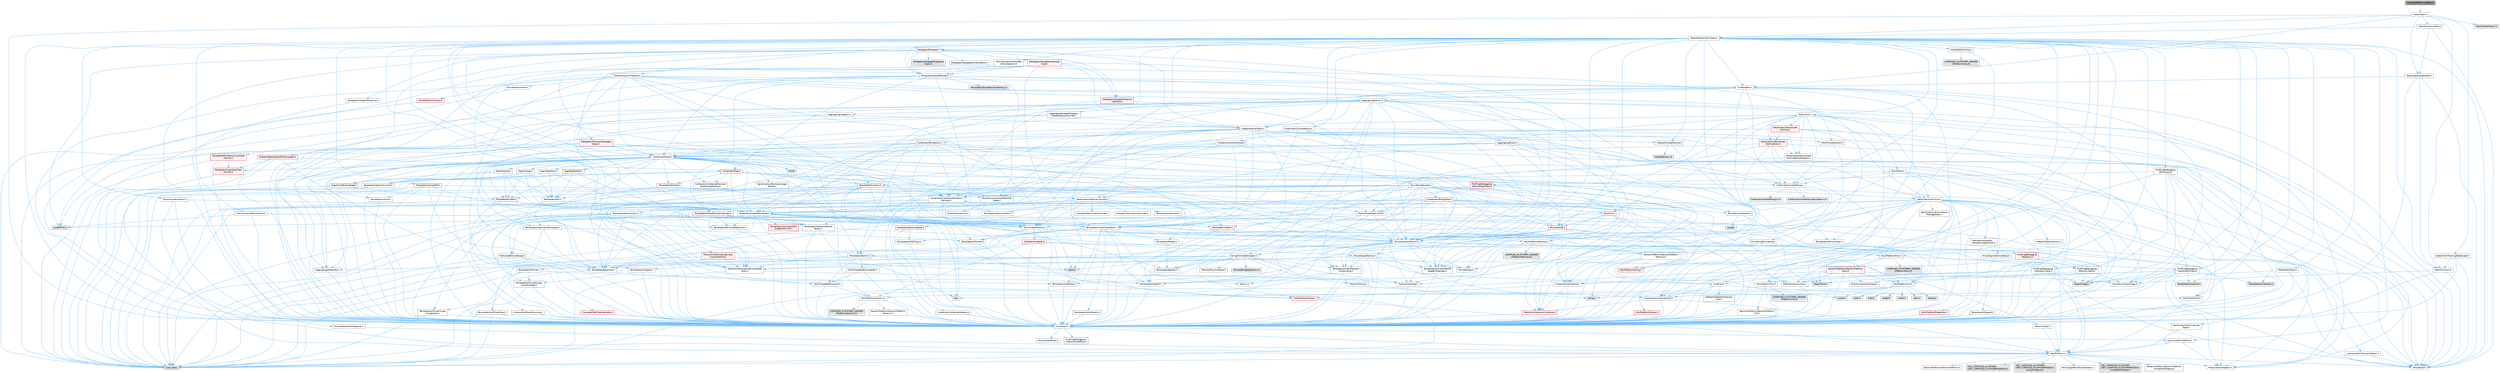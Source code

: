 digraph "ImmediatePhysicsStats.h"
{
 // INTERACTIVE_SVG=YES
 // LATEX_PDF_SIZE
  bgcolor="transparent";
  edge [fontname=Helvetica,fontsize=10,labelfontname=Helvetica,labelfontsize=10];
  node [fontname=Helvetica,fontsize=10,shape=box,height=0.2,width=0.4];
  Node1 [id="Node000001",label="ImmediatePhysicsStats.h",height=0.2,width=0.4,color="gray40", fillcolor="grey60", style="filled", fontcolor="black",tooltip=" "];
  Node1 -> Node2 [id="edge1_Node000001_Node000002",color="steelblue1",style="solid",tooltip=" "];
  Node2 [id="Node000002",label="Stats/Stats.h",height=0.2,width=0.4,color="grey40", fillcolor="white", style="filled",URL="$dc/d09/Stats_8h.html",tooltip=" "];
  Node2 -> Node3 [id="edge2_Node000002_Node000003",color="steelblue1",style="solid",tooltip=" "];
  Node3 [id="Node000003",label="CoreGlobals.h",height=0.2,width=0.4,color="grey40", fillcolor="white", style="filled",URL="$d5/d8c/CoreGlobals_8h.html",tooltip=" "];
  Node3 -> Node4 [id="edge3_Node000003_Node000004",color="steelblue1",style="solid",tooltip=" "];
  Node4 [id="Node000004",label="Containers/UnrealString.h",height=0.2,width=0.4,color="grey40", fillcolor="white", style="filled",URL="$d5/dba/UnrealString_8h.html",tooltip=" "];
  Node4 -> Node5 [id="edge4_Node000004_Node000005",color="steelblue1",style="solid",tooltip=" "];
  Node5 [id="Node000005",label="Containers/UnrealStringIncludes.h.inl",height=0.2,width=0.4,color="grey60", fillcolor="#E0E0E0", style="filled",tooltip=" "];
  Node4 -> Node6 [id="edge5_Node000004_Node000006",color="steelblue1",style="solid",tooltip=" "];
  Node6 [id="Node000006",label="Containers/UnrealString.h.inl",height=0.2,width=0.4,color="grey60", fillcolor="#E0E0E0", style="filled",tooltip=" "];
  Node4 -> Node7 [id="edge6_Node000004_Node000007",color="steelblue1",style="solid",tooltip=" "];
  Node7 [id="Node000007",label="Misc/StringFormatArg.h",height=0.2,width=0.4,color="grey40", fillcolor="white", style="filled",URL="$d2/d16/StringFormatArg_8h.html",tooltip=" "];
  Node7 -> Node8 [id="edge7_Node000007_Node000008",color="steelblue1",style="solid",tooltip=" "];
  Node8 [id="Node000008",label="Containers/ContainersFwd.h",height=0.2,width=0.4,color="grey40", fillcolor="white", style="filled",URL="$d4/d0a/ContainersFwd_8h.html",tooltip=" "];
  Node8 -> Node9 [id="edge8_Node000008_Node000009",color="steelblue1",style="solid",tooltip=" "];
  Node9 [id="Node000009",label="HAL/Platform.h",height=0.2,width=0.4,color="grey40", fillcolor="white", style="filled",URL="$d9/dd0/Platform_8h.html",tooltip=" "];
  Node9 -> Node10 [id="edge9_Node000009_Node000010",color="steelblue1",style="solid",tooltip=" "];
  Node10 [id="Node000010",label="Misc/Build.h",height=0.2,width=0.4,color="grey40", fillcolor="white", style="filled",URL="$d3/dbb/Build_8h.html",tooltip=" "];
  Node9 -> Node11 [id="edge10_Node000009_Node000011",color="steelblue1",style="solid",tooltip=" "];
  Node11 [id="Node000011",label="Misc/LargeWorldCoordinates.h",height=0.2,width=0.4,color="grey40", fillcolor="white", style="filled",URL="$d2/dcb/LargeWorldCoordinates_8h.html",tooltip=" "];
  Node9 -> Node12 [id="edge11_Node000009_Node000012",color="steelblue1",style="solid",tooltip=" "];
  Node12 [id="Node000012",label="type_traits",height=0.2,width=0.4,color="grey60", fillcolor="#E0E0E0", style="filled",tooltip=" "];
  Node9 -> Node13 [id="edge12_Node000009_Node000013",color="steelblue1",style="solid",tooltip=" "];
  Node13 [id="Node000013",label="PreprocessorHelpers.h",height=0.2,width=0.4,color="grey40", fillcolor="white", style="filled",URL="$db/ddb/PreprocessorHelpers_8h.html",tooltip=" "];
  Node9 -> Node14 [id="edge13_Node000009_Node000014",color="steelblue1",style="solid",tooltip=" "];
  Node14 [id="Node000014",label="UBT_COMPILED_PLATFORM\l/UBT_COMPILED_PLATFORMPlatform\lCompilerPreSetup.h",height=0.2,width=0.4,color="grey60", fillcolor="#E0E0E0", style="filled",tooltip=" "];
  Node9 -> Node15 [id="edge14_Node000009_Node000015",color="steelblue1",style="solid",tooltip=" "];
  Node15 [id="Node000015",label="GenericPlatform/GenericPlatform\lCompilerPreSetup.h",height=0.2,width=0.4,color="grey40", fillcolor="white", style="filled",URL="$d9/dc8/GenericPlatformCompilerPreSetup_8h.html",tooltip=" "];
  Node9 -> Node16 [id="edge15_Node000009_Node000016",color="steelblue1",style="solid",tooltip=" "];
  Node16 [id="Node000016",label="GenericPlatform/GenericPlatform.h",height=0.2,width=0.4,color="grey40", fillcolor="white", style="filled",URL="$d6/d84/GenericPlatform_8h.html",tooltip=" "];
  Node9 -> Node17 [id="edge16_Node000009_Node000017",color="steelblue1",style="solid",tooltip=" "];
  Node17 [id="Node000017",label="UBT_COMPILED_PLATFORM\l/UBT_COMPILED_PLATFORMPlatform.h",height=0.2,width=0.4,color="grey60", fillcolor="#E0E0E0", style="filled",tooltip=" "];
  Node9 -> Node18 [id="edge17_Node000009_Node000018",color="steelblue1",style="solid",tooltip=" "];
  Node18 [id="Node000018",label="UBT_COMPILED_PLATFORM\l/UBT_COMPILED_PLATFORMPlatform\lCompilerSetup.h",height=0.2,width=0.4,color="grey60", fillcolor="#E0E0E0", style="filled",tooltip=" "];
  Node8 -> Node19 [id="edge18_Node000008_Node000019",color="steelblue1",style="solid",tooltip=" "];
  Node19 [id="Node000019",label="CoreTypes.h",height=0.2,width=0.4,color="grey40", fillcolor="white", style="filled",URL="$dc/dec/CoreTypes_8h.html",tooltip=" "];
  Node19 -> Node9 [id="edge19_Node000019_Node000009",color="steelblue1",style="solid",tooltip=" "];
  Node19 -> Node20 [id="edge20_Node000019_Node000020",color="steelblue1",style="solid",tooltip=" "];
  Node20 [id="Node000020",label="ProfilingDebugging\l/UMemoryDefines.h",height=0.2,width=0.4,color="grey40", fillcolor="white", style="filled",URL="$d2/da2/UMemoryDefines_8h.html",tooltip=" "];
  Node19 -> Node21 [id="edge21_Node000019_Node000021",color="steelblue1",style="solid",tooltip=" "];
  Node21 [id="Node000021",label="Misc/CoreMiscDefines.h",height=0.2,width=0.4,color="grey40", fillcolor="white", style="filled",URL="$da/d38/CoreMiscDefines_8h.html",tooltip=" "];
  Node21 -> Node9 [id="edge22_Node000021_Node000009",color="steelblue1",style="solid",tooltip=" "];
  Node21 -> Node13 [id="edge23_Node000021_Node000013",color="steelblue1",style="solid",tooltip=" "];
  Node19 -> Node22 [id="edge24_Node000019_Node000022",color="steelblue1",style="solid",tooltip=" "];
  Node22 [id="Node000022",label="Misc/CoreDefines.h",height=0.2,width=0.4,color="grey40", fillcolor="white", style="filled",URL="$d3/dd2/CoreDefines_8h.html",tooltip=" "];
  Node8 -> Node23 [id="edge25_Node000008_Node000023",color="steelblue1",style="solid",tooltip=" "];
  Node23 [id="Node000023",label="Traits/IsContiguousContainer.h",height=0.2,width=0.4,color="red", fillcolor="#FFF0F0", style="filled",URL="$d5/d3c/IsContiguousContainer_8h.html",tooltip=" "];
  Node23 -> Node19 [id="edge26_Node000023_Node000019",color="steelblue1",style="solid",tooltip=" "];
  Node3 -> Node19 [id="edge27_Node000003_Node000019",color="steelblue1",style="solid",tooltip=" "];
  Node3 -> Node26 [id="edge28_Node000003_Node000026",color="steelblue1",style="solid",tooltip=" "];
  Node26 [id="Node000026",label="HAL/PlatformTLS.h",height=0.2,width=0.4,color="grey40", fillcolor="white", style="filled",URL="$d0/def/PlatformTLS_8h.html",tooltip=" "];
  Node26 -> Node19 [id="edge29_Node000026_Node000019",color="steelblue1",style="solid",tooltip=" "];
  Node26 -> Node27 [id="edge30_Node000026_Node000027",color="steelblue1",style="solid",tooltip=" "];
  Node27 [id="Node000027",label="GenericPlatform/GenericPlatform\lTLS.h",height=0.2,width=0.4,color="grey40", fillcolor="white", style="filled",URL="$d3/d3c/GenericPlatformTLS_8h.html",tooltip=" "];
  Node27 -> Node19 [id="edge31_Node000027_Node000019",color="steelblue1",style="solid",tooltip=" "];
  Node26 -> Node28 [id="edge32_Node000026_Node000028",color="steelblue1",style="solid",tooltip=" "];
  Node28 [id="Node000028",label="COMPILED_PLATFORM_HEADER\l(PlatformTLS.h)",height=0.2,width=0.4,color="grey60", fillcolor="#E0E0E0", style="filled",tooltip=" "];
  Node3 -> Node29 [id="edge33_Node000003_Node000029",color="steelblue1",style="solid",tooltip=" "];
  Node29 [id="Node000029",label="Logging/LogMacros.h",height=0.2,width=0.4,color="grey40", fillcolor="white", style="filled",URL="$d0/d16/LogMacros_8h.html",tooltip=" "];
  Node29 -> Node4 [id="edge34_Node000029_Node000004",color="steelblue1",style="solid",tooltip=" "];
  Node29 -> Node19 [id="edge35_Node000029_Node000019",color="steelblue1",style="solid",tooltip=" "];
  Node29 -> Node13 [id="edge36_Node000029_Node000013",color="steelblue1",style="solid",tooltip=" "];
  Node29 -> Node30 [id="edge37_Node000029_Node000030",color="steelblue1",style="solid",tooltip=" "];
  Node30 [id="Node000030",label="Logging/LogCategory.h",height=0.2,width=0.4,color="grey40", fillcolor="white", style="filled",URL="$d9/d36/LogCategory_8h.html",tooltip=" "];
  Node30 -> Node19 [id="edge38_Node000030_Node000019",color="steelblue1",style="solid",tooltip=" "];
  Node30 -> Node31 [id="edge39_Node000030_Node000031",color="steelblue1",style="solid",tooltip=" "];
  Node31 [id="Node000031",label="Logging/LogVerbosity.h",height=0.2,width=0.4,color="grey40", fillcolor="white", style="filled",URL="$d2/d8f/LogVerbosity_8h.html",tooltip=" "];
  Node31 -> Node19 [id="edge40_Node000031_Node000019",color="steelblue1",style="solid",tooltip=" "];
  Node30 -> Node32 [id="edge41_Node000030_Node000032",color="steelblue1",style="solid",tooltip=" "];
  Node32 [id="Node000032",label="UObject/NameTypes.h",height=0.2,width=0.4,color="grey40", fillcolor="white", style="filled",URL="$d6/d35/NameTypes_8h.html",tooltip=" "];
  Node32 -> Node19 [id="edge42_Node000032_Node000019",color="steelblue1",style="solid",tooltip=" "];
  Node32 -> Node33 [id="edge43_Node000032_Node000033",color="steelblue1",style="solid",tooltip=" "];
  Node33 [id="Node000033",label="Misc/AssertionMacros.h",height=0.2,width=0.4,color="grey40", fillcolor="white", style="filled",URL="$d0/dfa/AssertionMacros_8h.html",tooltip=" "];
  Node33 -> Node19 [id="edge44_Node000033_Node000019",color="steelblue1",style="solid",tooltip=" "];
  Node33 -> Node9 [id="edge45_Node000033_Node000009",color="steelblue1",style="solid",tooltip=" "];
  Node33 -> Node34 [id="edge46_Node000033_Node000034",color="steelblue1",style="solid",tooltip=" "];
  Node34 [id="Node000034",label="HAL/PlatformMisc.h",height=0.2,width=0.4,color="grey40", fillcolor="white", style="filled",URL="$d0/df5/PlatformMisc_8h.html",tooltip=" "];
  Node34 -> Node19 [id="edge47_Node000034_Node000019",color="steelblue1",style="solid",tooltip=" "];
  Node34 -> Node35 [id="edge48_Node000034_Node000035",color="steelblue1",style="solid",tooltip=" "];
  Node35 [id="Node000035",label="GenericPlatform/GenericPlatform\lMisc.h",height=0.2,width=0.4,color="red", fillcolor="#FFF0F0", style="filled",URL="$db/d9a/GenericPlatformMisc_8h.html",tooltip=" "];
  Node35 -> Node36 [id="edge49_Node000035_Node000036",color="steelblue1",style="solid",tooltip=" "];
  Node36 [id="Node000036",label="Containers/StringFwd.h",height=0.2,width=0.4,color="grey40", fillcolor="white", style="filled",URL="$df/d37/StringFwd_8h.html",tooltip=" "];
  Node36 -> Node19 [id="edge50_Node000036_Node000019",color="steelblue1",style="solid",tooltip=" "];
  Node36 -> Node37 [id="edge51_Node000036_Node000037",color="steelblue1",style="solid",tooltip=" "];
  Node37 [id="Node000037",label="Traits/ElementType.h",height=0.2,width=0.4,color="red", fillcolor="#FFF0F0", style="filled",URL="$d5/d4f/ElementType_8h.html",tooltip=" "];
  Node37 -> Node9 [id="edge52_Node000037_Node000009",color="steelblue1",style="solid",tooltip=" "];
  Node37 -> Node12 [id="edge53_Node000037_Node000012",color="steelblue1",style="solid",tooltip=" "];
  Node36 -> Node23 [id="edge54_Node000036_Node000023",color="steelblue1",style="solid",tooltip=" "];
  Node35 -> Node38 [id="edge55_Node000035_Node000038",color="steelblue1",style="solid",tooltip=" "];
  Node38 [id="Node000038",label="CoreFwd.h",height=0.2,width=0.4,color="grey40", fillcolor="white", style="filled",URL="$d1/d1e/CoreFwd_8h.html",tooltip=" "];
  Node38 -> Node19 [id="edge56_Node000038_Node000019",color="steelblue1",style="solid",tooltip=" "];
  Node38 -> Node8 [id="edge57_Node000038_Node000008",color="steelblue1",style="solid",tooltip=" "];
  Node38 -> Node39 [id="edge58_Node000038_Node000039",color="steelblue1",style="solid",tooltip=" "];
  Node39 [id="Node000039",label="Math/MathFwd.h",height=0.2,width=0.4,color="grey40", fillcolor="white", style="filled",URL="$d2/d10/MathFwd_8h.html",tooltip=" "];
  Node39 -> Node9 [id="edge59_Node000039_Node000009",color="steelblue1",style="solid",tooltip=" "];
  Node38 -> Node40 [id="edge60_Node000038_Node000040",color="steelblue1",style="solid",tooltip=" "];
  Node40 [id="Node000040",label="UObject/UObjectHierarchy\lFwd.h",height=0.2,width=0.4,color="grey40", fillcolor="white", style="filled",URL="$d3/d13/UObjectHierarchyFwd_8h.html",tooltip=" "];
  Node35 -> Node19 [id="edge61_Node000035_Node000019",color="steelblue1",style="solid",tooltip=" "];
  Node35 -> Node42 [id="edge62_Node000035_Node000042",color="steelblue1",style="solid",tooltip=" "];
  Node42 [id="Node000042",label="HAL/PlatformCrt.h",height=0.2,width=0.4,color="grey40", fillcolor="white", style="filled",URL="$d8/d75/PlatformCrt_8h.html",tooltip=" "];
  Node42 -> Node43 [id="edge63_Node000042_Node000043",color="steelblue1",style="solid",tooltip=" "];
  Node43 [id="Node000043",label="new",height=0.2,width=0.4,color="grey60", fillcolor="#E0E0E0", style="filled",tooltip=" "];
  Node42 -> Node44 [id="edge64_Node000042_Node000044",color="steelblue1",style="solid",tooltip=" "];
  Node44 [id="Node000044",label="wchar.h",height=0.2,width=0.4,color="grey60", fillcolor="#E0E0E0", style="filled",tooltip=" "];
  Node42 -> Node45 [id="edge65_Node000042_Node000045",color="steelblue1",style="solid",tooltip=" "];
  Node45 [id="Node000045",label="stddef.h",height=0.2,width=0.4,color="grey60", fillcolor="#E0E0E0", style="filled",tooltip=" "];
  Node42 -> Node46 [id="edge66_Node000042_Node000046",color="steelblue1",style="solid",tooltip=" "];
  Node46 [id="Node000046",label="stdlib.h",height=0.2,width=0.4,color="grey60", fillcolor="#E0E0E0", style="filled",tooltip=" "];
  Node42 -> Node47 [id="edge67_Node000042_Node000047",color="steelblue1",style="solid",tooltip=" "];
  Node47 [id="Node000047",label="stdio.h",height=0.2,width=0.4,color="grey60", fillcolor="#E0E0E0", style="filled",tooltip=" "];
  Node42 -> Node48 [id="edge68_Node000042_Node000048",color="steelblue1",style="solid",tooltip=" "];
  Node48 [id="Node000048",label="stdarg.h",height=0.2,width=0.4,color="grey60", fillcolor="#E0E0E0", style="filled",tooltip=" "];
  Node42 -> Node49 [id="edge69_Node000042_Node000049",color="steelblue1",style="solid",tooltip=" "];
  Node49 [id="Node000049",label="math.h",height=0.2,width=0.4,color="grey60", fillcolor="#E0E0E0", style="filled",tooltip=" "];
  Node42 -> Node50 [id="edge70_Node000042_Node000050",color="steelblue1",style="solid",tooltip=" "];
  Node50 [id="Node000050",label="float.h",height=0.2,width=0.4,color="grey60", fillcolor="#E0E0E0", style="filled",tooltip=" "];
  Node42 -> Node51 [id="edge71_Node000042_Node000051",color="steelblue1",style="solid",tooltip=" "];
  Node51 [id="Node000051",label="string.h",height=0.2,width=0.4,color="grey60", fillcolor="#E0E0E0", style="filled",tooltip=" "];
  Node35 -> Node52 [id="edge72_Node000035_Node000052",color="steelblue1",style="solid",tooltip=" "];
  Node52 [id="Node000052",label="Math/NumericLimits.h",height=0.2,width=0.4,color="grey40", fillcolor="white", style="filled",URL="$df/d1b/NumericLimits_8h.html",tooltip=" "];
  Node52 -> Node19 [id="edge73_Node000052_Node000019",color="steelblue1",style="solid",tooltip=" "];
  Node35 -> Node53 [id="edge74_Node000035_Node000053",color="steelblue1",style="solid",tooltip=" "];
  Node53 [id="Node000053",label="Misc/CompressionFlags.h",height=0.2,width=0.4,color="grey40", fillcolor="white", style="filled",URL="$d9/d76/CompressionFlags_8h.html",tooltip=" "];
  Node35 -> Node54 [id="edge75_Node000035_Node000054",color="steelblue1",style="solid",tooltip=" "];
  Node54 [id="Node000054",label="Misc/EnumClassFlags.h",height=0.2,width=0.4,color="grey40", fillcolor="white", style="filled",URL="$d8/de7/EnumClassFlags_8h.html",tooltip=" "];
  Node34 -> Node57 [id="edge76_Node000034_Node000057",color="steelblue1",style="solid",tooltip=" "];
  Node57 [id="Node000057",label="COMPILED_PLATFORM_HEADER\l(PlatformMisc.h)",height=0.2,width=0.4,color="grey60", fillcolor="#E0E0E0", style="filled",tooltip=" "];
  Node34 -> Node58 [id="edge77_Node000034_Node000058",color="steelblue1",style="solid",tooltip=" "];
  Node58 [id="Node000058",label="ProfilingDebugging\l/CpuProfilerTrace.h",height=0.2,width=0.4,color="grey40", fillcolor="white", style="filled",URL="$da/dcb/CpuProfilerTrace_8h.html",tooltip=" "];
  Node58 -> Node19 [id="edge78_Node000058_Node000019",color="steelblue1",style="solid",tooltip=" "];
  Node58 -> Node8 [id="edge79_Node000058_Node000008",color="steelblue1",style="solid",tooltip=" "];
  Node58 -> Node59 [id="edge80_Node000058_Node000059",color="steelblue1",style="solid",tooltip=" "];
  Node59 [id="Node000059",label="HAL/PlatformAtomics.h",height=0.2,width=0.4,color="grey40", fillcolor="white", style="filled",URL="$d3/d36/PlatformAtomics_8h.html",tooltip=" "];
  Node59 -> Node19 [id="edge81_Node000059_Node000019",color="steelblue1",style="solid",tooltip=" "];
  Node59 -> Node60 [id="edge82_Node000059_Node000060",color="steelblue1",style="solid",tooltip=" "];
  Node60 [id="Node000060",label="GenericPlatform/GenericPlatform\lAtomics.h",height=0.2,width=0.4,color="grey40", fillcolor="white", style="filled",URL="$da/d72/GenericPlatformAtomics_8h.html",tooltip=" "];
  Node60 -> Node19 [id="edge83_Node000060_Node000019",color="steelblue1",style="solid",tooltip=" "];
  Node59 -> Node61 [id="edge84_Node000059_Node000061",color="steelblue1",style="solid",tooltip=" "];
  Node61 [id="Node000061",label="COMPILED_PLATFORM_HEADER\l(PlatformAtomics.h)",height=0.2,width=0.4,color="grey60", fillcolor="#E0E0E0", style="filled",tooltip=" "];
  Node58 -> Node13 [id="edge85_Node000058_Node000013",color="steelblue1",style="solid",tooltip=" "];
  Node58 -> Node10 [id="edge86_Node000058_Node000010",color="steelblue1",style="solid",tooltip=" "];
  Node58 -> Node62 [id="edge87_Node000058_Node000062",color="steelblue1",style="solid",tooltip=" "];
  Node62 [id="Node000062",label="Trace/Config.h",height=0.2,width=0.4,color="grey60", fillcolor="#E0E0E0", style="filled",tooltip=" "];
  Node58 -> Node63 [id="edge88_Node000058_Node000063",color="steelblue1",style="solid",tooltip=" "];
  Node63 [id="Node000063",label="Trace/Detail/Channel.h",height=0.2,width=0.4,color="grey60", fillcolor="#E0E0E0", style="filled",tooltip=" "];
  Node58 -> Node64 [id="edge89_Node000058_Node000064",color="steelblue1",style="solid",tooltip=" "];
  Node64 [id="Node000064",label="Trace/Detail/Channel.inl",height=0.2,width=0.4,color="grey60", fillcolor="#E0E0E0", style="filled",tooltip=" "];
  Node58 -> Node65 [id="edge90_Node000058_Node000065",color="steelblue1",style="solid",tooltip=" "];
  Node65 [id="Node000065",label="Trace/Trace.h",height=0.2,width=0.4,color="grey60", fillcolor="#E0E0E0", style="filled",tooltip=" "];
  Node33 -> Node13 [id="edge91_Node000033_Node000013",color="steelblue1",style="solid",tooltip=" "];
  Node33 -> Node66 [id="edge92_Node000033_Node000066",color="steelblue1",style="solid",tooltip=" "];
  Node66 [id="Node000066",label="Templates/EnableIf.h",height=0.2,width=0.4,color="grey40", fillcolor="white", style="filled",URL="$d7/d60/EnableIf_8h.html",tooltip=" "];
  Node66 -> Node19 [id="edge93_Node000066_Node000019",color="steelblue1",style="solid",tooltip=" "];
  Node33 -> Node67 [id="edge94_Node000033_Node000067",color="steelblue1",style="solid",tooltip=" "];
  Node67 [id="Node000067",label="Templates/IsArrayOrRefOf\lTypeByPredicate.h",height=0.2,width=0.4,color="grey40", fillcolor="white", style="filled",URL="$d6/da1/IsArrayOrRefOfTypeByPredicate_8h.html",tooltip=" "];
  Node67 -> Node19 [id="edge95_Node000067_Node000019",color="steelblue1",style="solid",tooltip=" "];
  Node33 -> Node68 [id="edge96_Node000033_Node000068",color="steelblue1",style="solid",tooltip=" "];
  Node68 [id="Node000068",label="Templates/IsValidVariadic\lFunctionArg.h",height=0.2,width=0.4,color="grey40", fillcolor="white", style="filled",URL="$d0/dc8/IsValidVariadicFunctionArg_8h.html",tooltip=" "];
  Node68 -> Node19 [id="edge97_Node000068_Node000019",color="steelblue1",style="solid",tooltip=" "];
  Node68 -> Node69 [id="edge98_Node000068_Node000069",color="steelblue1",style="solid",tooltip=" "];
  Node69 [id="Node000069",label="IsEnum.h",height=0.2,width=0.4,color="grey40", fillcolor="white", style="filled",URL="$d4/de5/IsEnum_8h.html",tooltip=" "];
  Node68 -> Node12 [id="edge99_Node000068_Node000012",color="steelblue1",style="solid",tooltip=" "];
  Node33 -> Node70 [id="edge100_Node000033_Node000070",color="steelblue1",style="solid",tooltip=" "];
  Node70 [id="Node000070",label="Traits/IsCharEncodingCompatible\lWith.h",height=0.2,width=0.4,color="grey40", fillcolor="white", style="filled",URL="$df/dd1/IsCharEncodingCompatibleWith_8h.html",tooltip=" "];
  Node70 -> Node12 [id="edge101_Node000070_Node000012",color="steelblue1",style="solid",tooltip=" "];
  Node70 -> Node71 [id="edge102_Node000070_Node000071",color="steelblue1",style="solid",tooltip=" "];
  Node71 [id="Node000071",label="Traits/IsCharType.h",height=0.2,width=0.4,color="grey40", fillcolor="white", style="filled",URL="$db/d51/IsCharType_8h.html",tooltip=" "];
  Node71 -> Node19 [id="edge103_Node000071_Node000019",color="steelblue1",style="solid",tooltip=" "];
  Node33 -> Node72 [id="edge104_Node000033_Node000072",color="steelblue1",style="solid",tooltip=" "];
  Node72 [id="Node000072",label="Misc/VarArgs.h",height=0.2,width=0.4,color="grey40", fillcolor="white", style="filled",URL="$d5/d6f/VarArgs_8h.html",tooltip=" "];
  Node72 -> Node19 [id="edge105_Node000072_Node000019",color="steelblue1",style="solid",tooltip=" "];
  Node33 -> Node73 [id="edge106_Node000033_Node000073",color="steelblue1",style="solid",tooltip=" "];
  Node73 [id="Node000073",label="String/FormatStringSan.h",height=0.2,width=0.4,color="grey40", fillcolor="white", style="filled",URL="$d3/d8b/FormatStringSan_8h.html",tooltip=" "];
  Node73 -> Node12 [id="edge107_Node000073_Node000012",color="steelblue1",style="solid",tooltip=" "];
  Node73 -> Node19 [id="edge108_Node000073_Node000019",color="steelblue1",style="solid",tooltip=" "];
  Node73 -> Node74 [id="edge109_Node000073_Node000074",color="steelblue1",style="solid",tooltip=" "];
  Node74 [id="Node000074",label="Templates/Requires.h",height=0.2,width=0.4,color="grey40", fillcolor="white", style="filled",URL="$dc/d96/Requires_8h.html",tooltip=" "];
  Node74 -> Node66 [id="edge110_Node000074_Node000066",color="steelblue1",style="solid",tooltip=" "];
  Node74 -> Node12 [id="edge111_Node000074_Node000012",color="steelblue1",style="solid",tooltip=" "];
  Node73 -> Node75 [id="edge112_Node000073_Node000075",color="steelblue1",style="solid",tooltip=" "];
  Node75 [id="Node000075",label="Templates/Identity.h",height=0.2,width=0.4,color="grey40", fillcolor="white", style="filled",URL="$d0/dd5/Identity_8h.html",tooltip=" "];
  Node73 -> Node68 [id="edge113_Node000073_Node000068",color="steelblue1",style="solid",tooltip=" "];
  Node73 -> Node71 [id="edge114_Node000073_Node000071",color="steelblue1",style="solid",tooltip=" "];
  Node73 -> Node76 [id="edge115_Node000073_Node000076",color="steelblue1",style="solid",tooltip=" "];
  Node76 [id="Node000076",label="Traits/IsTEnumAsByte.h",height=0.2,width=0.4,color="grey40", fillcolor="white", style="filled",URL="$d1/de6/IsTEnumAsByte_8h.html",tooltip=" "];
  Node73 -> Node77 [id="edge116_Node000073_Node000077",color="steelblue1",style="solid",tooltip=" "];
  Node77 [id="Node000077",label="Traits/IsTString.h",height=0.2,width=0.4,color="grey40", fillcolor="white", style="filled",URL="$d0/df8/IsTString_8h.html",tooltip=" "];
  Node77 -> Node8 [id="edge117_Node000077_Node000008",color="steelblue1",style="solid",tooltip=" "];
  Node73 -> Node8 [id="edge118_Node000073_Node000008",color="steelblue1",style="solid",tooltip=" "];
  Node73 -> Node78 [id="edge119_Node000073_Node000078",color="steelblue1",style="solid",tooltip=" "];
  Node78 [id="Node000078",label="FormatStringSanErrors.inl",height=0.2,width=0.4,color="grey60", fillcolor="#E0E0E0", style="filled",tooltip=" "];
  Node33 -> Node79 [id="edge120_Node000033_Node000079",color="steelblue1",style="solid",tooltip=" "];
  Node79 [id="Node000079",label="atomic",height=0.2,width=0.4,color="grey60", fillcolor="#E0E0E0", style="filled",tooltip=" "];
  Node32 -> Node80 [id="edge121_Node000032_Node000080",color="steelblue1",style="solid",tooltip=" "];
  Node80 [id="Node000080",label="HAL/UnrealMemory.h",height=0.2,width=0.4,color="grey40", fillcolor="white", style="filled",URL="$d9/d96/UnrealMemory_8h.html",tooltip=" "];
  Node80 -> Node19 [id="edge122_Node000080_Node000019",color="steelblue1",style="solid",tooltip=" "];
  Node80 -> Node81 [id="edge123_Node000080_Node000081",color="steelblue1",style="solid",tooltip=" "];
  Node81 [id="Node000081",label="GenericPlatform/GenericPlatform\lMemory.h",height=0.2,width=0.4,color="grey40", fillcolor="white", style="filled",URL="$dd/d22/GenericPlatformMemory_8h.html",tooltip=" "];
  Node81 -> Node38 [id="edge124_Node000081_Node000038",color="steelblue1",style="solid",tooltip=" "];
  Node81 -> Node19 [id="edge125_Node000081_Node000019",color="steelblue1",style="solid",tooltip=" "];
  Node81 -> Node82 [id="edge126_Node000081_Node000082",color="steelblue1",style="solid",tooltip=" "];
  Node82 [id="Node000082",label="HAL/PlatformString.h",height=0.2,width=0.4,color="red", fillcolor="#FFF0F0", style="filled",URL="$db/db5/PlatformString_8h.html",tooltip=" "];
  Node82 -> Node19 [id="edge127_Node000082_Node000019",color="steelblue1",style="solid",tooltip=" "];
  Node81 -> Node51 [id="edge128_Node000081_Node000051",color="steelblue1",style="solid",tooltip=" "];
  Node81 -> Node44 [id="edge129_Node000081_Node000044",color="steelblue1",style="solid",tooltip=" "];
  Node80 -> Node84 [id="edge130_Node000080_Node000084",color="steelblue1",style="solid",tooltip=" "];
  Node84 [id="Node000084",label="HAL/MemoryBase.h",height=0.2,width=0.4,color="red", fillcolor="#FFF0F0", style="filled",URL="$d6/d9f/MemoryBase_8h.html",tooltip=" "];
  Node84 -> Node19 [id="edge131_Node000084_Node000019",color="steelblue1",style="solid",tooltip=" "];
  Node84 -> Node59 [id="edge132_Node000084_Node000059",color="steelblue1",style="solid",tooltip=" "];
  Node84 -> Node42 [id="edge133_Node000084_Node000042",color="steelblue1",style="solid",tooltip=" "];
  Node84 -> Node86 [id="edge134_Node000084_Node000086",color="steelblue1",style="solid",tooltip=" "];
  Node86 [id="Node000086",label="Misc/OutputDevice.h",height=0.2,width=0.4,color="grey40", fillcolor="white", style="filled",URL="$d7/d32/OutputDevice_8h.html",tooltip=" "];
  Node86 -> Node38 [id="edge135_Node000086_Node000038",color="steelblue1",style="solid",tooltip=" "];
  Node86 -> Node19 [id="edge136_Node000086_Node000019",color="steelblue1",style="solid",tooltip=" "];
  Node86 -> Node31 [id="edge137_Node000086_Node000031",color="steelblue1",style="solid",tooltip=" "];
  Node86 -> Node72 [id="edge138_Node000086_Node000072",color="steelblue1",style="solid",tooltip=" "];
  Node86 -> Node67 [id="edge139_Node000086_Node000067",color="steelblue1",style="solid",tooltip=" "];
  Node86 -> Node68 [id="edge140_Node000086_Node000068",color="steelblue1",style="solid",tooltip=" "];
  Node86 -> Node70 [id="edge141_Node000086_Node000070",color="steelblue1",style="solid",tooltip=" "];
  Node84 -> Node87 [id="edge142_Node000084_Node000087",color="steelblue1",style="solid",tooltip=" "];
  Node87 [id="Node000087",label="Templates/Atomic.h",height=0.2,width=0.4,color="grey40", fillcolor="white", style="filled",URL="$d3/d91/Atomic_8h.html",tooltip=" "];
  Node87 -> Node88 [id="edge143_Node000087_Node000088",color="steelblue1",style="solid",tooltip=" "];
  Node88 [id="Node000088",label="HAL/ThreadSafeCounter.h",height=0.2,width=0.4,color="grey40", fillcolor="white", style="filled",URL="$dc/dc9/ThreadSafeCounter_8h.html",tooltip=" "];
  Node88 -> Node19 [id="edge144_Node000088_Node000019",color="steelblue1",style="solid",tooltip=" "];
  Node88 -> Node59 [id="edge145_Node000088_Node000059",color="steelblue1",style="solid",tooltip=" "];
  Node87 -> Node89 [id="edge146_Node000087_Node000089",color="steelblue1",style="solid",tooltip=" "];
  Node89 [id="Node000089",label="HAL/ThreadSafeCounter64.h",height=0.2,width=0.4,color="grey40", fillcolor="white", style="filled",URL="$d0/d12/ThreadSafeCounter64_8h.html",tooltip=" "];
  Node89 -> Node19 [id="edge147_Node000089_Node000019",color="steelblue1",style="solid",tooltip=" "];
  Node89 -> Node88 [id="edge148_Node000089_Node000088",color="steelblue1",style="solid",tooltip=" "];
  Node87 -> Node90 [id="edge149_Node000087_Node000090",color="steelblue1",style="solid",tooltip=" "];
  Node90 [id="Node000090",label="Templates/IsIntegral.h",height=0.2,width=0.4,color="grey40", fillcolor="white", style="filled",URL="$da/d64/IsIntegral_8h.html",tooltip=" "];
  Node90 -> Node19 [id="edge150_Node000090_Node000019",color="steelblue1",style="solid",tooltip=" "];
  Node87 -> Node91 [id="edge151_Node000087_Node000091",color="steelblue1",style="solid",tooltip=" "];
  Node91 [id="Node000091",label="Templates/IsTrivial.h",height=0.2,width=0.4,color="grey40", fillcolor="white", style="filled",URL="$da/d4c/IsTrivial_8h.html",tooltip=" "];
  Node91 -> Node92 [id="edge152_Node000091_Node000092",color="steelblue1",style="solid",tooltip=" "];
  Node92 [id="Node000092",label="Templates/AndOrNot.h",height=0.2,width=0.4,color="grey40", fillcolor="white", style="filled",URL="$db/d0a/AndOrNot_8h.html",tooltip=" "];
  Node92 -> Node19 [id="edge153_Node000092_Node000019",color="steelblue1",style="solid",tooltip=" "];
  Node91 -> Node93 [id="edge154_Node000091_Node000093",color="steelblue1",style="solid",tooltip=" "];
  Node93 [id="Node000093",label="Templates/IsTriviallyCopy\lConstructible.h",height=0.2,width=0.4,color="grey40", fillcolor="white", style="filled",URL="$d3/d78/IsTriviallyCopyConstructible_8h.html",tooltip=" "];
  Node93 -> Node19 [id="edge155_Node000093_Node000019",color="steelblue1",style="solid",tooltip=" "];
  Node93 -> Node12 [id="edge156_Node000093_Node000012",color="steelblue1",style="solid",tooltip=" "];
  Node91 -> Node94 [id="edge157_Node000091_Node000094",color="steelblue1",style="solid",tooltip=" "];
  Node94 [id="Node000094",label="Templates/IsTriviallyCopy\lAssignable.h",height=0.2,width=0.4,color="grey40", fillcolor="white", style="filled",URL="$d2/df2/IsTriviallyCopyAssignable_8h.html",tooltip=" "];
  Node94 -> Node19 [id="edge158_Node000094_Node000019",color="steelblue1",style="solid",tooltip=" "];
  Node94 -> Node12 [id="edge159_Node000094_Node000012",color="steelblue1",style="solid",tooltip=" "];
  Node91 -> Node12 [id="edge160_Node000091_Node000012",color="steelblue1",style="solid",tooltip=" "];
  Node87 -> Node95 [id="edge161_Node000087_Node000095",color="steelblue1",style="solid",tooltip=" "];
  Node95 [id="Node000095",label="Traits/IntType.h",height=0.2,width=0.4,color="grey40", fillcolor="white", style="filled",URL="$d7/deb/IntType_8h.html",tooltip=" "];
  Node95 -> Node9 [id="edge162_Node000095_Node000009",color="steelblue1",style="solid",tooltip=" "];
  Node87 -> Node79 [id="edge163_Node000087_Node000079",color="steelblue1",style="solid",tooltip=" "];
  Node80 -> Node96 [id="edge164_Node000080_Node000096",color="steelblue1",style="solid",tooltip=" "];
  Node96 [id="Node000096",label="HAL/PlatformMemory.h",height=0.2,width=0.4,color="grey40", fillcolor="white", style="filled",URL="$de/d68/PlatformMemory_8h.html",tooltip=" "];
  Node96 -> Node19 [id="edge165_Node000096_Node000019",color="steelblue1",style="solid",tooltip=" "];
  Node96 -> Node81 [id="edge166_Node000096_Node000081",color="steelblue1",style="solid",tooltip=" "];
  Node96 -> Node97 [id="edge167_Node000096_Node000097",color="steelblue1",style="solid",tooltip=" "];
  Node97 [id="Node000097",label="COMPILED_PLATFORM_HEADER\l(PlatformMemory.h)",height=0.2,width=0.4,color="grey60", fillcolor="#E0E0E0", style="filled",tooltip=" "];
  Node80 -> Node98 [id="edge168_Node000080_Node000098",color="steelblue1",style="solid",tooltip=" "];
  Node98 [id="Node000098",label="ProfilingDebugging\l/MemoryTrace.h",height=0.2,width=0.4,color="grey40", fillcolor="white", style="filled",URL="$da/dd7/MemoryTrace_8h.html",tooltip=" "];
  Node98 -> Node9 [id="edge169_Node000098_Node000009",color="steelblue1",style="solid",tooltip=" "];
  Node98 -> Node54 [id="edge170_Node000098_Node000054",color="steelblue1",style="solid",tooltip=" "];
  Node98 -> Node62 [id="edge171_Node000098_Node000062",color="steelblue1",style="solid",tooltip=" "];
  Node98 -> Node65 [id="edge172_Node000098_Node000065",color="steelblue1",style="solid",tooltip=" "];
  Node80 -> Node99 [id="edge173_Node000080_Node000099",color="steelblue1",style="solid",tooltip=" "];
  Node99 [id="Node000099",label="Templates/IsPointer.h",height=0.2,width=0.4,color="grey40", fillcolor="white", style="filled",URL="$d7/d05/IsPointer_8h.html",tooltip=" "];
  Node99 -> Node19 [id="edge174_Node000099_Node000019",color="steelblue1",style="solid",tooltip=" "];
  Node32 -> Node100 [id="edge175_Node000032_Node000100",color="steelblue1",style="solid",tooltip=" "];
  Node100 [id="Node000100",label="Templates/UnrealTypeTraits.h",height=0.2,width=0.4,color="grey40", fillcolor="white", style="filled",URL="$d2/d2d/UnrealTypeTraits_8h.html",tooltip=" "];
  Node100 -> Node19 [id="edge176_Node000100_Node000019",color="steelblue1",style="solid",tooltip=" "];
  Node100 -> Node99 [id="edge177_Node000100_Node000099",color="steelblue1",style="solid",tooltip=" "];
  Node100 -> Node33 [id="edge178_Node000100_Node000033",color="steelblue1",style="solid",tooltip=" "];
  Node100 -> Node92 [id="edge179_Node000100_Node000092",color="steelblue1",style="solid",tooltip=" "];
  Node100 -> Node66 [id="edge180_Node000100_Node000066",color="steelblue1",style="solid",tooltip=" "];
  Node100 -> Node101 [id="edge181_Node000100_Node000101",color="steelblue1",style="solid",tooltip=" "];
  Node101 [id="Node000101",label="Templates/IsArithmetic.h",height=0.2,width=0.4,color="grey40", fillcolor="white", style="filled",URL="$d2/d5d/IsArithmetic_8h.html",tooltip=" "];
  Node101 -> Node19 [id="edge182_Node000101_Node000019",color="steelblue1",style="solid",tooltip=" "];
  Node100 -> Node69 [id="edge183_Node000100_Node000069",color="steelblue1",style="solid",tooltip=" "];
  Node100 -> Node102 [id="edge184_Node000100_Node000102",color="steelblue1",style="solid",tooltip=" "];
  Node102 [id="Node000102",label="Templates/Models.h",height=0.2,width=0.4,color="grey40", fillcolor="white", style="filled",URL="$d3/d0c/Models_8h.html",tooltip=" "];
  Node102 -> Node75 [id="edge185_Node000102_Node000075",color="steelblue1",style="solid",tooltip=" "];
  Node100 -> Node103 [id="edge186_Node000100_Node000103",color="steelblue1",style="solid",tooltip=" "];
  Node103 [id="Node000103",label="Templates/IsPODType.h",height=0.2,width=0.4,color="grey40", fillcolor="white", style="filled",URL="$d7/db1/IsPODType_8h.html",tooltip=" "];
  Node103 -> Node19 [id="edge187_Node000103_Node000019",color="steelblue1",style="solid",tooltip=" "];
  Node100 -> Node104 [id="edge188_Node000100_Node000104",color="steelblue1",style="solid",tooltip=" "];
  Node104 [id="Node000104",label="Templates/IsUECoreType.h",height=0.2,width=0.4,color="grey40", fillcolor="white", style="filled",URL="$d1/db8/IsUECoreType_8h.html",tooltip=" "];
  Node104 -> Node19 [id="edge189_Node000104_Node000019",color="steelblue1",style="solid",tooltip=" "];
  Node104 -> Node12 [id="edge190_Node000104_Node000012",color="steelblue1",style="solid",tooltip=" "];
  Node100 -> Node93 [id="edge191_Node000100_Node000093",color="steelblue1",style="solid",tooltip=" "];
  Node32 -> Node105 [id="edge192_Node000032_Node000105",color="steelblue1",style="solid",tooltip=" "];
  Node105 [id="Node000105",label="Templates/UnrealTemplate.h",height=0.2,width=0.4,color="grey40", fillcolor="white", style="filled",URL="$d4/d24/UnrealTemplate_8h.html",tooltip=" "];
  Node105 -> Node19 [id="edge193_Node000105_Node000019",color="steelblue1",style="solid",tooltip=" "];
  Node105 -> Node99 [id="edge194_Node000105_Node000099",color="steelblue1",style="solid",tooltip=" "];
  Node105 -> Node80 [id="edge195_Node000105_Node000080",color="steelblue1",style="solid",tooltip=" "];
  Node105 -> Node106 [id="edge196_Node000105_Node000106",color="steelblue1",style="solid",tooltip=" "];
  Node106 [id="Node000106",label="Templates/CopyQualifiers\lAndRefsFromTo.h",height=0.2,width=0.4,color="red", fillcolor="#FFF0F0", style="filled",URL="$d3/db3/CopyQualifiersAndRefsFromTo_8h.html",tooltip=" "];
  Node105 -> Node100 [id="edge197_Node000105_Node000100",color="steelblue1",style="solid",tooltip=" "];
  Node105 -> Node108 [id="edge198_Node000105_Node000108",color="steelblue1",style="solid",tooltip=" "];
  Node108 [id="Node000108",label="Templates/RemoveReference.h",height=0.2,width=0.4,color="grey40", fillcolor="white", style="filled",URL="$da/dbe/RemoveReference_8h.html",tooltip=" "];
  Node108 -> Node19 [id="edge199_Node000108_Node000019",color="steelblue1",style="solid",tooltip=" "];
  Node105 -> Node74 [id="edge200_Node000105_Node000074",color="steelblue1",style="solid",tooltip=" "];
  Node105 -> Node109 [id="edge201_Node000105_Node000109",color="steelblue1",style="solid",tooltip=" "];
  Node109 [id="Node000109",label="Templates/TypeCompatible\lBytes.h",height=0.2,width=0.4,color="grey40", fillcolor="white", style="filled",URL="$df/d0a/TypeCompatibleBytes_8h.html",tooltip=" "];
  Node109 -> Node19 [id="edge202_Node000109_Node000019",color="steelblue1",style="solid",tooltip=" "];
  Node109 -> Node51 [id="edge203_Node000109_Node000051",color="steelblue1",style="solid",tooltip=" "];
  Node109 -> Node43 [id="edge204_Node000109_Node000043",color="steelblue1",style="solid",tooltip=" "];
  Node109 -> Node12 [id="edge205_Node000109_Node000012",color="steelblue1",style="solid",tooltip=" "];
  Node105 -> Node75 [id="edge206_Node000105_Node000075",color="steelblue1",style="solid",tooltip=" "];
  Node105 -> Node23 [id="edge207_Node000105_Node000023",color="steelblue1",style="solid",tooltip=" "];
  Node105 -> Node110 [id="edge208_Node000105_Node000110",color="steelblue1",style="solid",tooltip=" "];
  Node110 [id="Node000110",label="Traits/UseBitwiseSwap.h",height=0.2,width=0.4,color="grey40", fillcolor="white", style="filled",URL="$db/df3/UseBitwiseSwap_8h.html",tooltip=" "];
  Node110 -> Node19 [id="edge209_Node000110_Node000019",color="steelblue1",style="solid",tooltip=" "];
  Node110 -> Node12 [id="edge210_Node000110_Node000012",color="steelblue1",style="solid",tooltip=" "];
  Node105 -> Node12 [id="edge211_Node000105_Node000012",color="steelblue1",style="solid",tooltip=" "];
  Node32 -> Node4 [id="edge212_Node000032_Node000004",color="steelblue1",style="solid",tooltip=" "];
  Node32 -> Node111 [id="edge213_Node000032_Node000111",color="steelblue1",style="solid",tooltip=" "];
  Node111 [id="Node000111",label="HAL/CriticalSection.h",height=0.2,width=0.4,color="grey40", fillcolor="white", style="filled",URL="$d6/d90/CriticalSection_8h.html",tooltip=" "];
  Node111 -> Node112 [id="edge214_Node000111_Node000112",color="steelblue1",style="solid",tooltip=" "];
  Node112 [id="Node000112",label="HAL/PlatformMutex.h",height=0.2,width=0.4,color="red", fillcolor="#FFF0F0", style="filled",URL="$d9/d0b/PlatformMutex_8h.html",tooltip=" "];
  Node112 -> Node19 [id="edge215_Node000112_Node000019",color="steelblue1",style="solid",tooltip=" "];
  Node32 -> Node114 [id="edge216_Node000032_Node000114",color="steelblue1",style="solid",tooltip=" "];
  Node114 [id="Node000114",label="Containers/StringConv.h",height=0.2,width=0.4,color="grey40", fillcolor="white", style="filled",URL="$d3/ddf/StringConv_8h.html",tooltip=" "];
  Node114 -> Node19 [id="edge217_Node000114_Node000019",color="steelblue1",style="solid",tooltip=" "];
  Node114 -> Node33 [id="edge218_Node000114_Node000033",color="steelblue1",style="solid",tooltip=" "];
  Node114 -> Node115 [id="edge219_Node000114_Node000115",color="steelblue1",style="solid",tooltip=" "];
  Node115 [id="Node000115",label="Containers/ContainerAllocation\lPolicies.h",height=0.2,width=0.4,color="grey40", fillcolor="white", style="filled",URL="$d7/dff/ContainerAllocationPolicies_8h.html",tooltip=" "];
  Node115 -> Node19 [id="edge220_Node000115_Node000019",color="steelblue1",style="solid",tooltip=" "];
  Node115 -> Node116 [id="edge221_Node000115_Node000116",color="steelblue1",style="solid",tooltip=" "];
  Node116 [id="Node000116",label="Containers/ContainerHelpers.h",height=0.2,width=0.4,color="grey40", fillcolor="white", style="filled",URL="$d7/d33/ContainerHelpers_8h.html",tooltip=" "];
  Node116 -> Node19 [id="edge222_Node000116_Node000019",color="steelblue1",style="solid",tooltip=" "];
  Node115 -> Node115 [id="edge223_Node000115_Node000115",color="steelblue1",style="solid",tooltip=" "];
  Node115 -> Node117 [id="edge224_Node000115_Node000117",color="steelblue1",style="solid",tooltip=" "];
  Node117 [id="Node000117",label="HAL/PlatformMath.h",height=0.2,width=0.4,color="red", fillcolor="#FFF0F0", style="filled",URL="$dc/d53/PlatformMath_8h.html",tooltip=" "];
  Node117 -> Node19 [id="edge225_Node000117_Node000019",color="steelblue1",style="solid",tooltip=" "];
  Node115 -> Node80 [id="edge226_Node000115_Node000080",color="steelblue1",style="solid",tooltip=" "];
  Node115 -> Node52 [id="edge227_Node000115_Node000052",color="steelblue1",style="solid",tooltip=" "];
  Node115 -> Node33 [id="edge228_Node000115_Node000033",color="steelblue1",style="solid",tooltip=" "];
  Node115 -> Node125 [id="edge229_Node000115_Node000125",color="steelblue1",style="solid",tooltip=" "];
  Node125 [id="Node000125",label="Templates/IsPolymorphic.h",height=0.2,width=0.4,color="grey40", fillcolor="white", style="filled",URL="$dc/d20/IsPolymorphic_8h.html",tooltip=" "];
  Node115 -> Node126 [id="edge230_Node000115_Node000126",color="steelblue1",style="solid",tooltip=" "];
  Node126 [id="Node000126",label="Templates/MemoryOps.h",height=0.2,width=0.4,color="grey40", fillcolor="white", style="filled",URL="$db/dea/MemoryOps_8h.html",tooltip=" "];
  Node126 -> Node19 [id="edge231_Node000126_Node000019",color="steelblue1",style="solid",tooltip=" "];
  Node126 -> Node80 [id="edge232_Node000126_Node000080",color="steelblue1",style="solid",tooltip=" "];
  Node126 -> Node94 [id="edge233_Node000126_Node000094",color="steelblue1",style="solid",tooltip=" "];
  Node126 -> Node93 [id="edge234_Node000126_Node000093",color="steelblue1",style="solid",tooltip=" "];
  Node126 -> Node74 [id="edge235_Node000126_Node000074",color="steelblue1",style="solid",tooltip=" "];
  Node126 -> Node100 [id="edge236_Node000126_Node000100",color="steelblue1",style="solid",tooltip=" "];
  Node126 -> Node110 [id="edge237_Node000126_Node000110",color="steelblue1",style="solid",tooltip=" "];
  Node126 -> Node43 [id="edge238_Node000126_Node000043",color="steelblue1",style="solid",tooltip=" "];
  Node126 -> Node12 [id="edge239_Node000126_Node000012",color="steelblue1",style="solid",tooltip=" "];
  Node115 -> Node109 [id="edge240_Node000115_Node000109",color="steelblue1",style="solid",tooltip=" "];
  Node115 -> Node12 [id="edge241_Node000115_Node000012",color="steelblue1",style="solid",tooltip=" "];
  Node114 -> Node127 [id="edge242_Node000114_Node000127",color="steelblue1",style="solid",tooltip=" "];
  Node127 [id="Node000127",label="Containers/Array.h",height=0.2,width=0.4,color="grey40", fillcolor="white", style="filled",URL="$df/dd0/Array_8h.html",tooltip=" "];
  Node127 -> Node19 [id="edge243_Node000127_Node000019",color="steelblue1",style="solid",tooltip=" "];
  Node127 -> Node33 [id="edge244_Node000127_Node000033",color="steelblue1",style="solid",tooltip=" "];
  Node127 -> Node128 [id="edge245_Node000127_Node000128",color="steelblue1",style="solid",tooltip=" "];
  Node128 [id="Node000128",label="Misc/IntrusiveUnsetOptional\lState.h",height=0.2,width=0.4,color="grey40", fillcolor="white", style="filled",URL="$d2/d0a/IntrusiveUnsetOptionalState_8h.html",tooltip=" "];
  Node128 -> Node129 [id="edge246_Node000128_Node000129",color="steelblue1",style="solid",tooltip=" "];
  Node129 [id="Node000129",label="Misc/OptionalFwd.h",height=0.2,width=0.4,color="grey40", fillcolor="white", style="filled",URL="$dc/d50/OptionalFwd_8h.html",tooltip=" "];
  Node127 -> Node130 [id="edge247_Node000127_Node000130",color="steelblue1",style="solid",tooltip=" "];
  Node130 [id="Node000130",label="Misc/ReverseIterate.h",height=0.2,width=0.4,color="grey40", fillcolor="white", style="filled",URL="$db/de3/ReverseIterate_8h.html",tooltip=" "];
  Node130 -> Node9 [id="edge248_Node000130_Node000009",color="steelblue1",style="solid",tooltip=" "];
  Node130 -> Node131 [id="edge249_Node000130_Node000131",color="steelblue1",style="solid",tooltip=" "];
  Node131 [id="Node000131",label="iterator",height=0.2,width=0.4,color="grey60", fillcolor="#E0E0E0", style="filled",tooltip=" "];
  Node127 -> Node80 [id="edge250_Node000127_Node000080",color="steelblue1",style="solid",tooltip=" "];
  Node127 -> Node100 [id="edge251_Node000127_Node000100",color="steelblue1",style="solid",tooltip=" "];
  Node127 -> Node105 [id="edge252_Node000127_Node000105",color="steelblue1",style="solid",tooltip=" "];
  Node127 -> Node132 [id="edge253_Node000127_Node000132",color="steelblue1",style="solid",tooltip=" "];
  Node132 [id="Node000132",label="Containers/AllowShrinking.h",height=0.2,width=0.4,color="grey40", fillcolor="white", style="filled",URL="$d7/d1a/AllowShrinking_8h.html",tooltip=" "];
  Node132 -> Node19 [id="edge254_Node000132_Node000019",color="steelblue1",style="solid",tooltip=" "];
  Node127 -> Node115 [id="edge255_Node000127_Node000115",color="steelblue1",style="solid",tooltip=" "];
  Node127 -> Node133 [id="edge256_Node000127_Node000133",color="steelblue1",style="solid",tooltip=" "];
  Node133 [id="Node000133",label="Containers/ContainerElement\lTypeCompatibility.h",height=0.2,width=0.4,color="grey40", fillcolor="white", style="filled",URL="$df/ddf/ContainerElementTypeCompatibility_8h.html",tooltip=" "];
  Node133 -> Node19 [id="edge257_Node000133_Node000019",color="steelblue1",style="solid",tooltip=" "];
  Node133 -> Node100 [id="edge258_Node000133_Node000100",color="steelblue1",style="solid",tooltip=" "];
  Node127 -> Node134 [id="edge259_Node000127_Node000134",color="steelblue1",style="solid",tooltip=" "];
  Node134 [id="Node000134",label="Serialization/Archive.h",height=0.2,width=0.4,color="grey40", fillcolor="white", style="filled",URL="$d7/d3b/Archive_8h.html",tooltip=" "];
  Node134 -> Node38 [id="edge260_Node000134_Node000038",color="steelblue1",style="solid",tooltip=" "];
  Node134 -> Node19 [id="edge261_Node000134_Node000019",color="steelblue1",style="solid",tooltip=" "];
  Node134 -> Node135 [id="edge262_Node000134_Node000135",color="steelblue1",style="solid",tooltip=" "];
  Node135 [id="Node000135",label="HAL/PlatformProperties.h",height=0.2,width=0.4,color="red", fillcolor="#FFF0F0", style="filled",URL="$d9/db0/PlatformProperties_8h.html",tooltip=" "];
  Node135 -> Node19 [id="edge263_Node000135_Node000019",color="steelblue1",style="solid",tooltip=" "];
  Node134 -> Node138 [id="edge264_Node000134_Node000138",color="steelblue1",style="solid",tooltip=" "];
  Node138 [id="Node000138",label="Internationalization\l/TextNamespaceFwd.h",height=0.2,width=0.4,color="grey40", fillcolor="white", style="filled",URL="$d8/d97/TextNamespaceFwd_8h.html",tooltip=" "];
  Node138 -> Node19 [id="edge265_Node000138_Node000019",color="steelblue1",style="solid",tooltip=" "];
  Node134 -> Node39 [id="edge266_Node000134_Node000039",color="steelblue1",style="solid",tooltip=" "];
  Node134 -> Node33 [id="edge267_Node000134_Node000033",color="steelblue1",style="solid",tooltip=" "];
  Node134 -> Node10 [id="edge268_Node000134_Node000010",color="steelblue1",style="solid",tooltip=" "];
  Node134 -> Node53 [id="edge269_Node000134_Node000053",color="steelblue1",style="solid",tooltip=" "];
  Node134 -> Node139 [id="edge270_Node000134_Node000139",color="steelblue1",style="solid",tooltip=" "];
  Node139 [id="Node000139",label="Misc/EngineVersionBase.h",height=0.2,width=0.4,color="grey40", fillcolor="white", style="filled",URL="$d5/d2b/EngineVersionBase_8h.html",tooltip=" "];
  Node139 -> Node19 [id="edge271_Node000139_Node000019",color="steelblue1",style="solid",tooltip=" "];
  Node134 -> Node72 [id="edge272_Node000134_Node000072",color="steelblue1",style="solid",tooltip=" "];
  Node134 -> Node140 [id="edge273_Node000134_Node000140",color="steelblue1",style="solid",tooltip=" "];
  Node140 [id="Node000140",label="Serialization/ArchiveCook\lData.h",height=0.2,width=0.4,color="grey40", fillcolor="white", style="filled",URL="$dc/db6/ArchiveCookData_8h.html",tooltip=" "];
  Node140 -> Node9 [id="edge274_Node000140_Node000009",color="steelblue1",style="solid",tooltip=" "];
  Node134 -> Node141 [id="edge275_Node000134_Node000141",color="steelblue1",style="solid",tooltip=" "];
  Node141 [id="Node000141",label="Serialization/ArchiveSave\lPackageData.h",height=0.2,width=0.4,color="grey40", fillcolor="white", style="filled",URL="$d1/d37/ArchiveSavePackageData_8h.html",tooltip=" "];
  Node134 -> Node66 [id="edge276_Node000134_Node000066",color="steelblue1",style="solid",tooltip=" "];
  Node134 -> Node67 [id="edge277_Node000134_Node000067",color="steelblue1",style="solid",tooltip=" "];
  Node134 -> Node142 [id="edge278_Node000134_Node000142",color="steelblue1",style="solid",tooltip=" "];
  Node142 [id="Node000142",label="Templates/IsEnumClass.h",height=0.2,width=0.4,color="grey40", fillcolor="white", style="filled",URL="$d7/d15/IsEnumClass_8h.html",tooltip=" "];
  Node142 -> Node19 [id="edge279_Node000142_Node000019",color="steelblue1",style="solid",tooltip=" "];
  Node142 -> Node92 [id="edge280_Node000142_Node000092",color="steelblue1",style="solid",tooltip=" "];
  Node134 -> Node122 [id="edge281_Node000134_Node000122",color="steelblue1",style="solid",tooltip=" "];
  Node122 [id="Node000122",label="Templates/IsSigned.h",height=0.2,width=0.4,color="grey40", fillcolor="white", style="filled",URL="$d8/dd8/IsSigned_8h.html",tooltip=" "];
  Node122 -> Node19 [id="edge282_Node000122_Node000019",color="steelblue1",style="solid",tooltip=" "];
  Node134 -> Node68 [id="edge283_Node000134_Node000068",color="steelblue1",style="solid",tooltip=" "];
  Node134 -> Node105 [id="edge284_Node000134_Node000105",color="steelblue1",style="solid",tooltip=" "];
  Node134 -> Node70 [id="edge285_Node000134_Node000070",color="steelblue1",style="solid",tooltip=" "];
  Node134 -> Node143 [id="edge286_Node000134_Node000143",color="steelblue1",style="solid",tooltip=" "];
  Node143 [id="Node000143",label="UObject/ObjectVersion.h",height=0.2,width=0.4,color="grey40", fillcolor="white", style="filled",URL="$da/d63/ObjectVersion_8h.html",tooltip=" "];
  Node143 -> Node19 [id="edge287_Node000143_Node000019",color="steelblue1",style="solid",tooltip=" "];
  Node127 -> Node144 [id="edge288_Node000127_Node000144",color="steelblue1",style="solid",tooltip=" "];
  Node144 [id="Node000144",label="Serialization/MemoryImage\lWriter.h",height=0.2,width=0.4,color="grey40", fillcolor="white", style="filled",URL="$d0/d08/MemoryImageWriter_8h.html",tooltip=" "];
  Node144 -> Node19 [id="edge289_Node000144_Node000019",color="steelblue1",style="solid",tooltip=" "];
  Node144 -> Node145 [id="edge290_Node000144_Node000145",color="steelblue1",style="solid",tooltip=" "];
  Node145 [id="Node000145",label="Serialization/MemoryLayout.h",height=0.2,width=0.4,color="grey40", fillcolor="white", style="filled",URL="$d7/d66/MemoryLayout_8h.html",tooltip=" "];
  Node145 -> Node146 [id="edge291_Node000145_Node000146",color="steelblue1",style="solid",tooltip=" "];
  Node146 [id="Node000146",label="Concepts/StaticClassProvider.h",height=0.2,width=0.4,color="grey40", fillcolor="white", style="filled",URL="$dd/d83/StaticClassProvider_8h.html",tooltip=" "];
  Node145 -> Node147 [id="edge292_Node000145_Node000147",color="steelblue1",style="solid",tooltip=" "];
  Node147 [id="Node000147",label="Concepts/StaticStructProvider.h",height=0.2,width=0.4,color="grey40", fillcolor="white", style="filled",URL="$d5/d77/StaticStructProvider_8h.html",tooltip=" "];
  Node145 -> Node148 [id="edge293_Node000145_Node000148",color="steelblue1",style="solid",tooltip=" "];
  Node148 [id="Node000148",label="Containers/EnumAsByte.h",height=0.2,width=0.4,color="red", fillcolor="#FFF0F0", style="filled",URL="$d6/d9a/EnumAsByte_8h.html",tooltip=" "];
  Node148 -> Node19 [id="edge294_Node000148_Node000019",color="steelblue1",style="solid",tooltip=" "];
  Node148 -> Node103 [id="edge295_Node000148_Node000103",color="steelblue1",style="solid",tooltip=" "];
  Node145 -> Node36 [id="edge296_Node000145_Node000036",color="steelblue1",style="solid",tooltip=" "];
  Node145 -> Node80 [id="edge297_Node000145_Node000080",color="steelblue1",style="solid",tooltip=" "];
  Node145 -> Node156 [id="edge298_Node000145_Node000156",color="steelblue1",style="solid",tooltip=" "];
  Node156 [id="Node000156",label="Misc/DelayedAutoRegister.h",height=0.2,width=0.4,color="grey40", fillcolor="white", style="filled",URL="$d1/dda/DelayedAutoRegister_8h.html",tooltip=" "];
  Node156 -> Node9 [id="edge299_Node000156_Node000009",color="steelblue1",style="solid",tooltip=" "];
  Node145 -> Node66 [id="edge300_Node000145_Node000066",color="steelblue1",style="solid",tooltip=" "];
  Node145 -> Node157 [id="edge301_Node000145_Node000157",color="steelblue1",style="solid",tooltip=" "];
  Node157 [id="Node000157",label="Templates/IsAbstract.h",height=0.2,width=0.4,color="grey40", fillcolor="white", style="filled",URL="$d8/db7/IsAbstract_8h.html",tooltip=" "];
  Node145 -> Node125 [id="edge302_Node000145_Node000125",color="steelblue1",style="solid",tooltip=" "];
  Node145 -> Node102 [id="edge303_Node000145_Node000102",color="steelblue1",style="solid",tooltip=" "];
  Node145 -> Node105 [id="edge304_Node000145_Node000105",color="steelblue1",style="solid",tooltip=" "];
  Node127 -> Node158 [id="edge305_Node000127_Node000158",color="steelblue1",style="solid",tooltip=" "];
  Node158 [id="Node000158",label="Algo/Heapify.h",height=0.2,width=0.4,color="grey40", fillcolor="white", style="filled",URL="$d0/d2a/Heapify_8h.html",tooltip=" "];
  Node158 -> Node159 [id="edge306_Node000158_Node000159",color="steelblue1",style="solid",tooltip=" "];
  Node159 [id="Node000159",label="Algo/Impl/BinaryHeap.h",height=0.2,width=0.4,color="red", fillcolor="#FFF0F0", style="filled",URL="$d7/da3/Algo_2Impl_2BinaryHeap_8h.html",tooltip=" "];
  Node159 -> Node160 [id="edge307_Node000159_Node000160",color="steelblue1",style="solid",tooltip=" "];
  Node160 [id="Node000160",label="Templates/Invoke.h",height=0.2,width=0.4,color="red", fillcolor="#FFF0F0", style="filled",URL="$d7/deb/Invoke_8h.html",tooltip=" "];
  Node160 -> Node19 [id="edge308_Node000160_Node000019",color="steelblue1",style="solid",tooltip=" "];
  Node160 -> Node105 [id="edge309_Node000160_Node000105",color="steelblue1",style="solid",tooltip=" "];
  Node160 -> Node12 [id="edge310_Node000160_Node000012",color="steelblue1",style="solid",tooltip=" "];
  Node159 -> Node12 [id="edge311_Node000159_Node000012",color="steelblue1",style="solid",tooltip=" "];
  Node158 -> Node164 [id="edge312_Node000158_Node000164",color="steelblue1",style="solid",tooltip=" "];
  Node164 [id="Node000164",label="Templates/IdentityFunctor.h",height=0.2,width=0.4,color="grey40", fillcolor="white", style="filled",URL="$d7/d2e/IdentityFunctor_8h.html",tooltip=" "];
  Node164 -> Node9 [id="edge313_Node000164_Node000009",color="steelblue1",style="solid",tooltip=" "];
  Node158 -> Node160 [id="edge314_Node000158_Node000160",color="steelblue1",style="solid",tooltip=" "];
  Node158 -> Node165 [id="edge315_Node000158_Node000165",color="steelblue1",style="solid",tooltip=" "];
  Node165 [id="Node000165",label="Templates/Less.h",height=0.2,width=0.4,color="grey40", fillcolor="white", style="filled",URL="$de/dc8/Less_8h.html",tooltip=" "];
  Node165 -> Node19 [id="edge316_Node000165_Node000019",color="steelblue1",style="solid",tooltip=" "];
  Node165 -> Node105 [id="edge317_Node000165_Node000105",color="steelblue1",style="solid",tooltip=" "];
  Node158 -> Node105 [id="edge318_Node000158_Node000105",color="steelblue1",style="solid",tooltip=" "];
  Node127 -> Node166 [id="edge319_Node000127_Node000166",color="steelblue1",style="solid",tooltip=" "];
  Node166 [id="Node000166",label="Algo/HeapSort.h",height=0.2,width=0.4,color="grey40", fillcolor="white", style="filled",URL="$d3/d92/HeapSort_8h.html",tooltip=" "];
  Node166 -> Node159 [id="edge320_Node000166_Node000159",color="steelblue1",style="solid",tooltip=" "];
  Node166 -> Node164 [id="edge321_Node000166_Node000164",color="steelblue1",style="solid",tooltip=" "];
  Node166 -> Node165 [id="edge322_Node000166_Node000165",color="steelblue1",style="solid",tooltip=" "];
  Node166 -> Node105 [id="edge323_Node000166_Node000105",color="steelblue1",style="solid",tooltip=" "];
  Node127 -> Node167 [id="edge324_Node000127_Node000167",color="steelblue1",style="solid",tooltip=" "];
  Node167 [id="Node000167",label="Algo/IsHeap.h",height=0.2,width=0.4,color="grey40", fillcolor="white", style="filled",URL="$de/d32/IsHeap_8h.html",tooltip=" "];
  Node167 -> Node159 [id="edge325_Node000167_Node000159",color="steelblue1",style="solid",tooltip=" "];
  Node167 -> Node164 [id="edge326_Node000167_Node000164",color="steelblue1",style="solid",tooltip=" "];
  Node167 -> Node160 [id="edge327_Node000167_Node000160",color="steelblue1",style="solid",tooltip=" "];
  Node167 -> Node165 [id="edge328_Node000167_Node000165",color="steelblue1",style="solid",tooltip=" "];
  Node167 -> Node105 [id="edge329_Node000167_Node000105",color="steelblue1",style="solid",tooltip=" "];
  Node127 -> Node159 [id="edge330_Node000127_Node000159",color="steelblue1",style="solid",tooltip=" "];
  Node127 -> Node168 [id="edge331_Node000127_Node000168",color="steelblue1",style="solid",tooltip=" "];
  Node168 [id="Node000168",label="Algo/StableSort.h",height=0.2,width=0.4,color="red", fillcolor="#FFF0F0", style="filled",URL="$d7/d3c/StableSort_8h.html",tooltip=" "];
  Node168 -> Node164 [id="edge332_Node000168_Node000164",color="steelblue1",style="solid",tooltip=" "];
  Node168 -> Node160 [id="edge333_Node000168_Node000160",color="steelblue1",style="solid",tooltip=" "];
  Node168 -> Node165 [id="edge334_Node000168_Node000165",color="steelblue1",style="solid",tooltip=" "];
  Node168 -> Node105 [id="edge335_Node000168_Node000105",color="steelblue1",style="solid",tooltip=" "];
  Node127 -> Node171 [id="edge336_Node000127_Node000171",color="steelblue1",style="solid",tooltip=" "];
  Node171 [id="Node000171",label="Concepts/GetTypeHashable.h",height=0.2,width=0.4,color="red", fillcolor="#FFF0F0", style="filled",URL="$d3/da2/GetTypeHashable_8h.html",tooltip=" "];
  Node171 -> Node19 [id="edge337_Node000171_Node000019",color="steelblue1",style="solid",tooltip=" "];
  Node127 -> Node164 [id="edge338_Node000127_Node000164",color="steelblue1",style="solid",tooltip=" "];
  Node127 -> Node160 [id="edge339_Node000127_Node000160",color="steelblue1",style="solid",tooltip=" "];
  Node127 -> Node165 [id="edge340_Node000127_Node000165",color="steelblue1",style="solid",tooltip=" "];
  Node127 -> Node172 [id="edge341_Node000127_Node000172",color="steelblue1",style="solid",tooltip=" "];
  Node172 [id="Node000172",label="Templates/LosesQualifiers\lFromTo.h",height=0.2,width=0.4,color="red", fillcolor="#FFF0F0", style="filled",URL="$d2/db3/LosesQualifiersFromTo_8h.html",tooltip=" "];
  Node172 -> Node12 [id="edge342_Node000172_Node000012",color="steelblue1",style="solid",tooltip=" "];
  Node127 -> Node74 [id="edge343_Node000127_Node000074",color="steelblue1",style="solid",tooltip=" "];
  Node127 -> Node173 [id="edge344_Node000127_Node000173",color="steelblue1",style="solid",tooltip=" "];
  Node173 [id="Node000173",label="Templates/Sorting.h",height=0.2,width=0.4,color="red", fillcolor="#FFF0F0", style="filled",URL="$d3/d9e/Sorting_8h.html",tooltip=" "];
  Node173 -> Node19 [id="edge345_Node000173_Node000019",color="steelblue1",style="solid",tooltip=" "];
  Node173 -> Node117 [id="edge346_Node000173_Node000117",color="steelblue1",style="solid",tooltip=" "];
  Node173 -> Node165 [id="edge347_Node000173_Node000165",color="steelblue1",style="solid",tooltip=" "];
  Node127 -> Node177 [id="edge348_Node000127_Node000177",color="steelblue1",style="solid",tooltip=" "];
  Node177 [id="Node000177",label="Templates/AlignmentTemplates.h",height=0.2,width=0.4,color="grey40", fillcolor="white", style="filled",URL="$dd/d32/AlignmentTemplates_8h.html",tooltip=" "];
  Node177 -> Node19 [id="edge349_Node000177_Node000019",color="steelblue1",style="solid",tooltip=" "];
  Node177 -> Node90 [id="edge350_Node000177_Node000090",color="steelblue1",style="solid",tooltip=" "];
  Node177 -> Node99 [id="edge351_Node000177_Node000099",color="steelblue1",style="solid",tooltip=" "];
  Node127 -> Node37 [id="edge352_Node000127_Node000037",color="steelblue1",style="solid",tooltip=" "];
  Node127 -> Node123 [id="edge353_Node000127_Node000123",color="steelblue1",style="solid",tooltip=" "];
  Node123 [id="Node000123",label="limits",height=0.2,width=0.4,color="grey60", fillcolor="#E0E0E0", style="filled",tooltip=" "];
  Node127 -> Node12 [id="edge354_Node000127_Node000012",color="steelblue1",style="solid",tooltip=" "];
  Node114 -> Node151 [id="edge355_Node000114_Node000151",color="steelblue1",style="solid",tooltip=" "];
  Node151 [id="Node000151",label="Misc/CString.h",height=0.2,width=0.4,color="red", fillcolor="#FFF0F0", style="filled",URL="$d2/d49/CString_8h.html",tooltip=" "];
  Node151 -> Node19 [id="edge356_Node000151_Node000019",color="steelblue1",style="solid",tooltip=" "];
  Node151 -> Node42 [id="edge357_Node000151_Node000042",color="steelblue1",style="solid",tooltip=" "];
  Node151 -> Node82 [id="edge358_Node000151_Node000082",color="steelblue1",style="solid",tooltip=" "];
  Node151 -> Node33 [id="edge359_Node000151_Node000033",color="steelblue1",style="solid",tooltip=" "];
  Node151 -> Node72 [id="edge360_Node000151_Node000072",color="steelblue1",style="solid",tooltip=" "];
  Node151 -> Node67 [id="edge361_Node000151_Node000067",color="steelblue1",style="solid",tooltip=" "];
  Node151 -> Node68 [id="edge362_Node000151_Node000068",color="steelblue1",style="solid",tooltip=" "];
  Node151 -> Node70 [id="edge363_Node000151_Node000070",color="steelblue1",style="solid",tooltip=" "];
  Node114 -> Node178 [id="edge364_Node000114_Node000178",color="steelblue1",style="solid",tooltip=" "];
  Node178 [id="Node000178",label="Templates/IsArray.h",height=0.2,width=0.4,color="grey40", fillcolor="white", style="filled",URL="$d8/d8d/IsArray_8h.html",tooltip=" "];
  Node178 -> Node19 [id="edge365_Node000178_Node000019",color="steelblue1",style="solid",tooltip=" "];
  Node114 -> Node105 [id="edge366_Node000114_Node000105",color="steelblue1",style="solid",tooltip=" "];
  Node114 -> Node100 [id="edge367_Node000114_Node000100",color="steelblue1",style="solid",tooltip=" "];
  Node114 -> Node37 [id="edge368_Node000114_Node000037",color="steelblue1",style="solid",tooltip=" "];
  Node114 -> Node70 [id="edge369_Node000114_Node000070",color="steelblue1",style="solid",tooltip=" "];
  Node114 -> Node23 [id="edge370_Node000114_Node000023",color="steelblue1",style="solid",tooltip=" "];
  Node114 -> Node12 [id="edge371_Node000114_Node000012",color="steelblue1",style="solid",tooltip=" "];
  Node32 -> Node36 [id="edge372_Node000032_Node000036",color="steelblue1",style="solid",tooltip=" "];
  Node32 -> Node179 [id="edge373_Node000032_Node000179",color="steelblue1",style="solid",tooltip=" "];
  Node179 [id="Node000179",label="UObject/UnrealNames.h",height=0.2,width=0.4,color="grey40", fillcolor="white", style="filled",URL="$d8/db1/UnrealNames_8h.html",tooltip=" "];
  Node179 -> Node19 [id="edge374_Node000179_Node000019",color="steelblue1",style="solid",tooltip=" "];
  Node179 -> Node180 [id="edge375_Node000179_Node000180",color="steelblue1",style="solid",tooltip=" "];
  Node180 [id="Node000180",label="UnrealNames.inl",height=0.2,width=0.4,color="grey60", fillcolor="#E0E0E0", style="filled",tooltip=" "];
  Node32 -> Node87 [id="edge376_Node000032_Node000087",color="steelblue1",style="solid",tooltip=" "];
  Node32 -> Node145 [id="edge377_Node000032_Node000145",color="steelblue1",style="solid",tooltip=" "];
  Node32 -> Node128 [id="edge378_Node000032_Node000128",color="steelblue1",style="solid",tooltip=" "];
  Node32 -> Node181 [id="edge379_Node000032_Node000181",color="steelblue1",style="solid",tooltip=" "];
  Node181 [id="Node000181",label="Misc/StringBuilder.h",height=0.2,width=0.4,color="grey40", fillcolor="white", style="filled",URL="$d4/d52/StringBuilder_8h.html",tooltip=" "];
  Node181 -> Node36 [id="edge380_Node000181_Node000036",color="steelblue1",style="solid",tooltip=" "];
  Node181 -> Node182 [id="edge381_Node000181_Node000182",color="steelblue1",style="solid",tooltip=" "];
  Node182 [id="Node000182",label="Containers/StringView.h",height=0.2,width=0.4,color="red", fillcolor="#FFF0F0", style="filled",URL="$dd/dea/StringView_8h.html",tooltip=" "];
  Node182 -> Node19 [id="edge382_Node000182_Node000019",color="steelblue1",style="solid",tooltip=" "];
  Node182 -> Node36 [id="edge383_Node000182_Node000036",color="steelblue1",style="solid",tooltip=" "];
  Node182 -> Node80 [id="edge384_Node000182_Node000080",color="steelblue1",style="solid",tooltip=" "];
  Node182 -> Node52 [id="edge385_Node000182_Node000052",color="steelblue1",style="solid",tooltip=" "];
  Node182 -> Node176 [id="edge386_Node000182_Node000176",color="steelblue1",style="solid",tooltip=" "];
  Node176 [id="Node000176",label="Math/UnrealMathUtility.h",height=0.2,width=0.4,color="grey40", fillcolor="white", style="filled",URL="$db/db8/UnrealMathUtility_8h.html",tooltip=" "];
  Node176 -> Node19 [id="edge387_Node000176_Node000019",color="steelblue1",style="solid",tooltip=" "];
  Node176 -> Node33 [id="edge388_Node000176_Node000033",color="steelblue1",style="solid",tooltip=" "];
  Node176 -> Node117 [id="edge389_Node000176_Node000117",color="steelblue1",style="solid",tooltip=" "];
  Node176 -> Node39 [id="edge390_Node000176_Node000039",color="steelblue1",style="solid",tooltip=" "];
  Node176 -> Node75 [id="edge391_Node000176_Node000075",color="steelblue1",style="solid",tooltip=" "];
  Node176 -> Node74 [id="edge392_Node000176_Node000074",color="steelblue1",style="solid",tooltip=" "];
  Node182 -> Node150 [id="edge393_Node000182_Node000150",color="steelblue1",style="solid",tooltip=" "];
  Node150 [id="Node000150",label="Misc/Crc.h",height=0.2,width=0.4,color="red", fillcolor="#FFF0F0", style="filled",URL="$d4/dd2/Crc_8h.html",tooltip=" "];
  Node150 -> Node19 [id="edge394_Node000150_Node000019",color="steelblue1",style="solid",tooltip=" "];
  Node150 -> Node82 [id="edge395_Node000150_Node000082",color="steelblue1",style="solid",tooltip=" "];
  Node150 -> Node33 [id="edge396_Node000150_Node000033",color="steelblue1",style="solid",tooltip=" "];
  Node150 -> Node151 [id="edge397_Node000150_Node000151",color="steelblue1",style="solid",tooltip=" "];
  Node150 -> Node100 [id="edge398_Node000150_Node000100",color="steelblue1",style="solid",tooltip=" "];
  Node150 -> Node71 [id="edge399_Node000150_Node000071",color="steelblue1",style="solid",tooltip=" "];
  Node182 -> Node151 [id="edge400_Node000182_Node000151",color="steelblue1",style="solid",tooltip=" "];
  Node182 -> Node130 [id="edge401_Node000182_Node000130",color="steelblue1",style="solid",tooltip=" "];
  Node182 -> Node74 [id="edge402_Node000182_Node000074",color="steelblue1",style="solid",tooltip=" "];
  Node182 -> Node105 [id="edge403_Node000182_Node000105",color="steelblue1",style="solid",tooltip=" "];
  Node182 -> Node37 [id="edge404_Node000182_Node000037",color="steelblue1",style="solid",tooltip=" "];
  Node182 -> Node70 [id="edge405_Node000182_Node000070",color="steelblue1",style="solid",tooltip=" "];
  Node182 -> Node71 [id="edge406_Node000182_Node000071",color="steelblue1",style="solid",tooltip=" "];
  Node182 -> Node23 [id="edge407_Node000182_Node000023",color="steelblue1",style="solid",tooltip=" "];
  Node182 -> Node12 [id="edge408_Node000182_Node000012",color="steelblue1",style="solid",tooltip=" "];
  Node181 -> Node19 [id="edge409_Node000181_Node000019",color="steelblue1",style="solid",tooltip=" "];
  Node181 -> Node82 [id="edge410_Node000181_Node000082",color="steelblue1",style="solid",tooltip=" "];
  Node181 -> Node80 [id="edge411_Node000181_Node000080",color="steelblue1",style="solid",tooltip=" "];
  Node181 -> Node33 [id="edge412_Node000181_Node000033",color="steelblue1",style="solid",tooltip=" "];
  Node181 -> Node151 [id="edge413_Node000181_Node000151",color="steelblue1",style="solid",tooltip=" "];
  Node181 -> Node66 [id="edge414_Node000181_Node000066",color="steelblue1",style="solid",tooltip=" "];
  Node181 -> Node67 [id="edge415_Node000181_Node000067",color="steelblue1",style="solid",tooltip=" "];
  Node181 -> Node68 [id="edge416_Node000181_Node000068",color="steelblue1",style="solid",tooltip=" "];
  Node181 -> Node74 [id="edge417_Node000181_Node000074",color="steelblue1",style="solid",tooltip=" "];
  Node181 -> Node105 [id="edge418_Node000181_Node000105",color="steelblue1",style="solid",tooltip=" "];
  Node181 -> Node100 [id="edge419_Node000181_Node000100",color="steelblue1",style="solid",tooltip=" "];
  Node181 -> Node70 [id="edge420_Node000181_Node000070",color="steelblue1",style="solid",tooltip=" "];
  Node181 -> Node185 [id="edge421_Node000181_Node000185",color="steelblue1",style="solid",tooltip=" "];
  Node185 [id="Node000185",label="Traits/IsCharEncodingSimply\lConvertibleTo.h",height=0.2,width=0.4,color="red", fillcolor="#FFF0F0", style="filled",URL="$d4/dee/IsCharEncodingSimplyConvertibleTo_8h.html",tooltip=" "];
  Node185 -> Node12 [id="edge422_Node000185_Node000012",color="steelblue1",style="solid",tooltip=" "];
  Node185 -> Node70 [id="edge423_Node000185_Node000070",color="steelblue1",style="solid",tooltip=" "];
  Node185 -> Node71 [id="edge424_Node000185_Node000071",color="steelblue1",style="solid",tooltip=" "];
  Node181 -> Node71 [id="edge425_Node000181_Node000071",color="steelblue1",style="solid",tooltip=" "];
  Node181 -> Node23 [id="edge426_Node000181_Node000023",color="steelblue1",style="solid",tooltip=" "];
  Node181 -> Node12 [id="edge427_Node000181_Node000012",color="steelblue1",style="solid",tooltip=" "];
  Node32 -> Node65 [id="edge428_Node000032_Node000065",color="steelblue1",style="solid",tooltip=" "];
  Node29 -> Node187 [id="edge429_Node000029_Node000187",color="steelblue1",style="solid",tooltip=" "];
  Node187 [id="Node000187",label="Logging/LogScopedCategory\lAndVerbosityOverride.h",height=0.2,width=0.4,color="grey40", fillcolor="white", style="filled",URL="$de/dba/LogScopedCategoryAndVerbosityOverride_8h.html",tooltip=" "];
  Node187 -> Node19 [id="edge430_Node000187_Node000019",color="steelblue1",style="solid",tooltip=" "];
  Node187 -> Node31 [id="edge431_Node000187_Node000031",color="steelblue1",style="solid",tooltip=" "];
  Node187 -> Node32 [id="edge432_Node000187_Node000032",color="steelblue1",style="solid",tooltip=" "];
  Node29 -> Node188 [id="edge433_Node000029_Node000188",color="steelblue1",style="solid",tooltip=" "];
  Node188 [id="Node000188",label="Logging/LogTrace.h",height=0.2,width=0.4,color="grey40", fillcolor="white", style="filled",URL="$d5/d91/LogTrace_8h.html",tooltip=" "];
  Node188 -> Node19 [id="edge434_Node000188_Node000019",color="steelblue1",style="solid",tooltip=" "];
  Node188 -> Node127 [id="edge435_Node000188_Node000127",color="steelblue1",style="solid",tooltip=" "];
  Node188 -> Node13 [id="edge436_Node000188_Node000013",color="steelblue1",style="solid",tooltip=" "];
  Node188 -> Node31 [id="edge437_Node000188_Node000031",color="steelblue1",style="solid",tooltip=" "];
  Node188 -> Node10 [id="edge438_Node000188_Node000010",color="steelblue1",style="solid",tooltip=" "];
  Node188 -> Node67 [id="edge439_Node000188_Node000067",color="steelblue1",style="solid",tooltip=" "];
  Node188 -> Node62 [id="edge440_Node000188_Node000062",color="steelblue1",style="solid",tooltip=" "];
  Node188 -> Node65 [id="edge441_Node000188_Node000065",color="steelblue1",style="solid",tooltip=" "];
  Node188 -> Node70 [id="edge442_Node000188_Node000070",color="steelblue1",style="solid",tooltip=" "];
  Node29 -> Node31 [id="edge443_Node000029_Node000031",color="steelblue1",style="solid",tooltip=" "];
  Node29 -> Node33 [id="edge444_Node000029_Node000033",color="steelblue1",style="solid",tooltip=" "];
  Node29 -> Node10 [id="edge445_Node000029_Node000010",color="steelblue1",style="solid",tooltip=" "];
  Node29 -> Node72 [id="edge446_Node000029_Node000072",color="steelblue1",style="solid",tooltip=" "];
  Node29 -> Node73 [id="edge447_Node000029_Node000073",color="steelblue1",style="solid",tooltip=" "];
  Node29 -> Node66 [id="edge448_Node000029_Node000066",color="steelblue1",style="solid",tooltip=" "];
  Node29 -> Node67 [id="edge449_Node000029_Node000067",color="steelblue1",style="solid",tooltip=" "];
  Node29 -> Node68 [id="edge450_Node000029_Node000068",color="steelblue1",style="solid",tooltip=" "];
  Node29 -> Node70 [id="edge451_Node000029_Node000070",color="steelblue1",style="solid",tooltip=" "];
  Node29 -> Node12 [id="edge452_Node000029_Node000012",color="steelblue1",style="solid",tooltip=" "];
  Node3 -> Node10 [id="edge453_Node000003_Node000010",color="steelblue1",style="solid",tooltip=" "];
  Node3 -> Node54 [id="edge454_Node000003_Node000054",color="steelblue1",style="solid",tooltip=" "];
  Node3 -> Node86 [id="edge455_Node000003_Node000086",color="steelblue1",style="solid",tooltip=" "];
  Node3 -> Node58 [id="edge456_Node000003_Node000058",color="steelblue1",style="solid",tooltip=" "];
  Node3 -> Node87 [id="edge457_Node000003_Node000087",color="steelblue1",style="solid",tooltip=" "];
  Node3 -> Node32 [id="edge458_Node000003_Node000032",color="steelblue1",style="solid",tooltip=" "];
  Node3 -> Node79 [id="edge459_Node000003_Node000079",color="steelblue1",style="solid",tooltip=" "];
  Node2 -> Node19 [id="edge460_Node000002_Node000019",color="steelblue1",style="solid",tooltip=" "];
  Node2 -> Node189 [id="edge461_Node000002_Node000189",color="steelblue1",style="solid",tooltip=" "];
  Node189 [id="Node000189",label="StatsCommon.h",height=0.2,width=0.4,color="grey40", fillcolor="white", style="filled",URL="$df/d16/StatsCommon_8h.html",tooltip=" "];
  Node189 -> Node19 [id="edge462_Node000189_Node000019",color="steelblue1",style="solid",tooltip=" "];
  Node189 -> Node10 [id="edge463_Node000189_Node000010",color="steelblue1",style="solid",tooltip=" "];
  Node189 -> Node54 [id="edge464_Node000189_Node000054",color="steelblue1",style="solid",tooltip=" "];
  Node2 -> Node190 [id="edge465_Node000002_Node000190",color="steelblue1",style="solid",tooltip=" "];
  Node190 [id="Node000190",label="Stats/DynamicStats.h",height=0.2,width=0.4,color="grey40", fillcolor="white", style="filled",URL="$dc/d24/DynamicStats_8h.html",tooltip=" "];
  Node190 -> Node10 [id="edge466_Node000190_Node000010",color="steelblue1",style="solid",tooltip=" "];
  Node190 -> Node191 [id="edge467_Node000190_Node000191",color="steelblue1",style="solid",tooltip=" "];
  Node191 [id="Node000191",label="Stats/LightweightStats.h",height=0.2,width=0.4,color="grey40", fillcolor="white", style="filled",URL="$d5/d66/LightweightStats_8h.html",tooltip=" "];
  Node191 -> Node19 [id="edge468_Node000191_Node000019",color="steelblue1",style="solid",tooltip=" "];
  Node191 -> Node3 [id="edge469_Node000191_Node000003",color="steelblue1",style="solid",tooltip=" "];
  Node191 -> Node10 [id="edge470_Node000191_Node000010",color="steelblue1",style="solid",tooltip=" "];
  Node191 -> Node189 [id="edge471_Node000191_Node000189",color="steelblue1",style="solid",tooltip=" "];
  Node190 -> Node192 [id="edge472_Node000190_Node000192",color="steelblue1",style="solid",tooltip=" "];
  Node192 [id="Node000192",label="Stats/StatsSystemTypes.h",height=0.2,width=0.4,color="grey40", fillcolor="white", style="filled",URL="$d1/d5a/StatsSystemTypes_8h.html",tooltip=" "];
  Node192 -> Node10 [id="edge473_Node000192_Node000010",color="steelblue1",style="solid",tooltip=" "];
  Node192 -> Node21 [id="edge474_Node000192_Node000021",color="steelblue1",style="solid",tooltip=" "];
  Node192 -> Node127 [id="edge475_Node000192_Node000127",color="steelblue1",style="solid",tooltip=" "];
  Node192 -> Node193 [id="edge476_Node000192_Node000193",color="steelblue1",style="solid",tooltip=" "];
  Node193 [id="Node000193",label="Containers/ChunkedArray.h",height=0.2,width=0.4,color="grey40", fillcolor="white", style="filled",URL="$d8/db0/ChunkedArray_8h.html",tooltip=" "];
  Node193 -> Node19 [id="edge477_Node000193_Node000019",color="steelblue1",style="solid",tooltip=" "];
  Node193 -> Node33 [id="edge478_Node000193_Node000033",color="steelblue1",style="solid",tooltip=" "];
  Node193 -> Node128 [id="edge479_Node000193_Node000128",color="steelblue1",style="solid",tooltip=" "];
  Node193 -> Node100 [id="edge480_Node000193_Node000100",color="steelblue1",style="solid",tooltip=" "];
  Node193 -> Node194 [id="edge481_Node000193_Node000194",color="steelblue1",style="solid",tooltip=" "];
  Node194 [id="Node000194",label="Containers/IndirectArray.h",height=0.2,width=0.4,color="grey40", fillcolor="white", style="filled",URL="$de/d0e/IndirectArray_8h.html",tooltip=" "];
  Node194 -> Node19 [id="edge482_Node000194_Node000019",color="steelblue1",style="solid",tooltip=" "];
  Node194 -> Node33 [id="edge483_Node000194_Node000033",color="steelblue1",style="solid",tooltip=" "];
  Node194 -> Node80 [id="edge484_Node000194_Node000080",color="steelblue1",style="solid",tooltip=" "];
  Node194 -> Node100 [id="edge485_Node000194_Node000100",color="steelblue1",style="solid",tooltip=" "];
  Node194 -> Node115 [id="edge486_Node000194_Node000115",color="steelblue1",style="solid",tooltip=" "];
  Node194 -> Node127 [id="edge487_Node000194_Node000127",color="steelblue1",style="solid",tooltip=" "];
  Node192 -> Node115 [id="edge488_Node000192_Node000115",color="steelblue1",style="solid",tooltip=" "];
  Node192 -> Node195 [id="edge489_Node000192_Node000195",color="steelblue1",style="solid",tooltip=" "];
  Node195 [id="Node000195",label="Containers/LockFreeList.h",height=0.2,width=0.4,color="grey40", fillcolor="white", style="filled",URL="$d4/de7/LockFreeList_8h.html",tooltip=" "];
  Node195 -> Node127 [id="edge490_Node000195_Node000127",color="steelblue1",style="solid",tooltip=" "];
  Node195 -> Node8 [id="edge491_Node000195_Node000008",color="steelblue1",style="solid",tooltip=" "];
  Node195 -> Node3 [id="edge492_Node000195_Node000003",color="steelblue1",style="solid",tooltip=" "];
  Node195 -> Node19 [id="edge493_Node000195_Node000019",color="steelblue1",style="solid",tooltip=" "];
  Node195 -> Node59 [id="edge494_Node000195_Node000059",color="steelblue1",style="solid",tooltip=" "];
  Node195 -> Node196 [id="edge495_Node000195_Node000196",color="steelblue1",style="solid",tooltip=" "];
  Node196 [id="Node000196",label="HAL/PlatformProcess.h",height=0.2,width=0.4,color="red", fillcolor="#FFF0F0", style="filled",URL="$d7/d52/PlatformProcess_8h.html",tooltip=" "];
  Node196 -> Node19 [id="edge496_Node000196_Node000019",color="steelblue1",style="solid",tooltip=" "];
  Node195 -> Node88 [id="edge497_Node000195_Node000088",color="steelblue1",style="solid",tooltip=" "];
  Node195 -> Node29 [id="edge498_Node000195_Node000029",color="steelblue1",style="solid",tooltip=" "];
  Node195 -> Node33 [id="edge499_Node000195_Node000033",color="steelblue1",style="solid",tooltip=" "];
  Node195 -> Node198 [id="edge500_Node000195_Node000198",color="steelblue1",style="solid",tooltip=" "];
  Node198 [id="Node000198",label="Misc/NoopCounter.h",height=0.2,width=0.4,color="grey40", fillcolor="white", style="filled",URL="$dd/dff/NoopCounter_8h.html",tooltip=" "];
  Node198 -> Node19 [id="edge501_Node000198_Node000019",color="steelblue1",style="solid",tooltip=" "];
  Node195 -> Node177 [id="edge502_Node000195_Node000177",color="steelblue1",style="solid",tooltip=" "];
  Node195 -> Node199 [id="edge503_Node000195_Node000199",color="steelblue1",style="solid",tooltip=" "];
  Node199 [id="Node000199",label="Templates/Function.h",height=0.2,width=0.4,color="red", fillcolor="#FFF0F0", style="filled",URL="$df/df5/Function_8h.html",tooltip=" "];
  Node199 -> Node19 [id="edge504_Node000199_Node000019",color="steelblue1",style="solid",tooltip=" "];
  Node199 -> Node33 [id="edge505_Node000199_Node000033",color="steelblue1",style="solid",tooltip=" "];
  Node199 -> Node128 [id="edge506_Node000199_Node000128",color="steelblue1",style="solid",tooltip=" "];
  Node199 -> Node80 [id="edge507_Node000199_Node000080",color="steelblue1",style="solid",tooltip=" "];
  Node199 -> Node100 [id="edge508_Node000199_Node000100",color="steelblue1",style="solid",tooltip=" "];
  Node199 -> Node160 [id="edge509_Node000199_Node000160",color="steelblue1",style="solid",tooltip=" "];
  Node199 -> Node105 [id="edge510_Node000199_Node000105",color="steelblue1",style="solid",tooltip=" "];
  Node199 -> Node74 [id="edge511_Node000199_Node000074",color="steelblue1",style="solid",tooltip=" "];
  Node199 -> Node176 [id="edge512_Node000199_Node000176",color="steelblue1",style="solid",tooltip=" "];
  Node199 -> Node43 [id="edge513_Node000199_Node000043",color="steelblue1",style="solid",tooltip=" "];
  Node199 -> Node12 [id="edge514_Node000199_Node000012",color="steelblue1",style="solid",tooltip=" "];
  Node195 -> Node79 [id="edge515_Node000195_Node000079",color="steelblue1",style="solid",tooltip=" "];
  Node192 -> Node4 [id="edge516_Node000192_Node000004",color="steelblue1",style="solid",tooltip=" "];
  Node192 -> Node3 [id="edge517_Node000192_Node000003",color="steelblue1",style="solid",tooltip=" "];
  Node192 -> Node19 [id="edge518_Node000192_Node000019",color="steelblue1",style="solid",tooltip=" "];
  Node192 -> Node201 [id="edge519_Node000192_Node000201",color="steelblue1",style="solid",tooltip=" "];
  Node201 [id="Node000201",label="Delegates/Delegate.h",height=0.2,width=0.4,color="grey40", fillcolor="white", style="filled",URL="$d4/d80/Delegate_8h.html",tooltip=" "];
  Node201 -> Node19 [id="edge520_Node000201_Node000019",color="steelblue1",style="solid",tooltip=" "];
  Node201 -> Node33 [id="edge521_Node000201_Node000033",color="steelblue1",style="solid",tooltip=" "];
  Node201 -> Node32 [id="edge522_Node000201_Node000032",color="steelblue1",style="solid",tooltip=" "];
  Node201 -> Node202 [id="edge523_Node000201_Node000202",color="steelblue1",style="solid",tooltip=" "];
  Node202 [id="Node000202",label="Templates/SharedPointer.h",height=0.2,width=0.4,color="grey40", fillcolor="white", style="filled",URL="$d2/d17/SharedPointer_8h.html",tooltip=" "];
  Node202 -> Node19 [id="edge524_Node000202_Node000019",color="steelblue1",style="solid",tooltip=" "];
  Node202 -> Node128 [id="edge525_Node000202_Node000128",color="steelblue1",style="solid",tooltip=" "];
  Node202 -> Node203 [id="edge526_Node000202_Node000203",color="steelblue1",style="solid",tooltip=" "];
  Node203 [id="Node000203",label="Templates/PointerIsConvertible\lFromTo.h",height=0.2,width=0.4,color="red", fillcolor="#FFF0F0", style="filled",URL="$d6/d65/PointerIsConvertibleFromTo_8h.html",tooltip=" "];
  Node203 -> Node19 [id="edge527_Node000203_Node000019",color="steelblue1",style="solid",tooltip=" "];
  Node203 -> Node172 [id="edge528_Node000203_Node000172",color="steelblue1",style="solid",tooltip=" "];
  Node203 -> Node12 [id="edge529_Node000203_Node000012",color="steelblue1",style="solid",tooltip=" "];
  Node202 -> Node33 [id="edge530_Node000202_Node000033",color="steelblue1",style="solid",tooltip=" "];
  Node202 -> Node80 [id="edge531_Node000202_Node000080",color="steelblue1",style="solid",tooltip=" "];
  Node202 -> Node127 [id="edge532_Node000202_Node000127",color="steelblue1",style="solid",tooltip=" "];
  Node202 -> Node204 [id="edge533_Node000202_Node000204",color="steelblue1",style="solid",tooltip=" "];
  Node204 [id="Node000204",label="Containers/Map.h",height=0.2,width=0.4,color="red", fillcolor="#FFF0F0", style="filled",URL="$df/d79/Map_8h.html",tooltip=" "];
  Node204 -> Node19 [id="edge534_Node000204_Node000019",color="steelblue1",style="solid",tooltip=" "];
  Node204 -> Node133 [id="edge535_Node000204_Node000133",color="steelblue1",style="solid",tooltip=" "];
  Node204 -> Node4 [id="edge536_Node000204_Node000004",color="steelblue1",style="solid",tooltip=" "];
  Node204 -> Node33 [id="edge537_Node000204_Node000033",color="steelblue1",style="solid",tooltip=" "];
  Node204 -> Node199 [id="edge538_Node000204_Node000199",color="steelblue1",style="solid",tooltip=" "];
  Node204 -> Node173 [id="edge539_Node000204_Node000173",color="steelblue1",style="solid",tooltip=" "];
  Node204 -> Node105 [id="edge540_Node000204_Node000105",color="steelblue1",style="solid",tooltip=" "];
  Node204 -> Node100 [id="edge541_Node000204_Node000100",color="steelblue1",style="solid",tooltip=" "];
  Node204 -> Node12 [id="edge542_Node000204_Node000012",color="steelblue1",style="solid",tooltip=" "];
  Node202 -> Node3 [id="edge543_Node000202_Node000003",color="steelblue1",style="solid",tooltip=" "];
  Node202 -> Node231 [id="edge544_Node000202_Node000231",color="steelblue1",style="solid",tooltip=" "];
  Node231 [id="Node000231",label="Templates/SharedPointerInternals.h",height=0.2,width=0.4,color="red", fillcolor="#FFF0F0", style="filled",URL="$de/d3a/SharedPointerInternals_8h.html",tooltip=" "];
  Node231 -> Node19 [id="edge545_Node000231_Node000019",color="steelblue1",style="solid",tooltip=" "];
  Node231 -> Node80 [id="edge546_Node000231_Node000080",color="steelblue1",style="solid",tooltip=" "];
  Node231 -> Node33 [id="edge547_Node000231_Node000033",color="steelblue1",style="solid",tooltip=" "];
  Node231 -> Node108 [id="edge548_Node000231_Node000108",color="steelblue1",style="solid",tooltip=" "];
  Node231 -> Node109 [id="edge549_Node000231_Node000109",color="steelblue1",style="solid",tooltip=" "];
  Node231 -> Node233 [id="edge550_Node000231_Node000233",color="steelblue1",style="solid",tooltip=" "];
  Node233 [id="Node000233",label="AutoRTFM.h",height=0.2,width=0.4,color="grey60", fillcolor="#E0E0E0", style="filled",tooltip=" "];
  Node231 -> Node79 [id="edge551_Node000231_Node000079",color="steelblue1",style="solid",tooltip=" "];
  Node231 -> Node12 [id="edge552_Node000231_Node000012",color="steelblue1",style="solid",tooltip=" "];
  Node202 -> Node234 [id="edge553_Node000202_Node000234",color="steelblue1",style="solid",tooltip=" "];
  Node234 [id="Node000234",label="Templates/SharedPointerTesting.inl",height=0.2,width=0.4,color="grey60", fillcolor="#E0E0E0", style="filled",tooltip=" "];
  Node201 -> Node235 [id="edge554_Node000201_Node000235",color="steelblue1",style="solid",tooltip=" "];
  Node235 [id="Node000235",label="UObject/WeakObjectPtrTemplates.h",height=0.2,width=0.4,color="red", fillcolor="#FFF0F0", style="filled",URL="$d8/d3b/WeakObjectPtrTemplates_8h.html",tooltip=" "];
  Node235 -> Node19 [id="edge555_Node000235_Node000019",color="steelblue1",style="solid",tooltip=" "];
  Node235 -> Node172 [id="edge556_Node000235_Node000172",color="steelblue1",style="solid",tooltip=" "];
  Node235 -> Node74 [id="edge557_Node000235_Node000074",color="steelblue1",style="solid",tooltip=" "];
  Node235 -> Node204 [id="edge558_Node000235_Node000204",color="steelblue1",style="solid",tooltip=" "];
  Node235 -> Node12 [id="edge559_Node000235_Node000012",color="steelblue1",style="solid",tooltip=" "];
  Node201 -> Node238 [id="edge560_Node000201_Node000238",color="steelblue1",style="solid",tooltip=" "];
  Node238 [id="Node000238",label="Delegates/MulticastDelegate\lBase.h",height=0.2,width=0.4,color="red", fillcolor="#FFF0F0", style="filled",URL="$db/d16/MulticastDelegateBase_8h.html",tooltip=" "];
  Node238 -> Node233 [id="edge561_Node000238_Node000233",color="steelblue1",style="solid",tooltip=" "];
  Node238 -> Node19 [id="edge562_Node000238_Node000019",color="steelblue1",style="solid",tooltip=" "];
  Node238 -> Node115 [id="edge563_Node000238_Node000115",color="steelblue1",style="solid",tooltip=" "];
  Node238 -> Node127 [id="edge564_Node000238_Node000127",color="steelblue1",style="solid",tooltip=" "];
  Node238 -> Node176 [id="edge565_Node000238_Node000176",color="steelblue1",style="solid",tooltip=" "];
  Node201 -> Node229 [id="edge566_Node000201_Node000229",color="steelblue1",style="solid",tooltip=" "];
  Node229 [id="Node000229",label="Delegates/IntegerSequence.h",height=0.2,width=0.4,color="grey40", fillcolor="white", style="filled",URL="$d2/dcc/IntegerSequence_8h.html",tooltip=" "];
  Node229 -> Node19 [id="edge567_Node000229_Node000019",color="steelblue1",style="solid",tooltip=" "];
  Node201 -> Node233 [id="edge568_Node000201_Node000233",color="steelblue1",style="solid",tooltip=" "];
  Node201 -> Node249 [id="edge569_Node000201_Node000249",color="steelblue1",style="solid",tooltip=" "];
  Node249 [id="Node000249",label="Delegates/DelegateInstance\lInterface.h",height=0.2,width=0.4,color="red", fillcolor="#FFF0F0", style="filled",URL="$de/d82/DelegateInstanceInterface_8h.html",tooltip=" "];
  Node249 -> Node33 [id="edge570_Node000249_Node000033",color="steelblue1",style="solid",tooltip=" "];
  Node249 -> Node109 [id="edge571_Node000249_Node000109",color="steelblue1",style="solid",tooltip=" "];
  Node201 -> Node250 [id="edge572_Node000201_Node000250",color="steelblue1",style="solid",tooltip=" "];
  Node250 [id="Node000250",label="Delegates/DelegateInstances\lImpl.h",height=0.2,width=0.4,color="red", fillcolor="#FFF0F0", style="filled",URL="$d5/dc6/DelegateInstancesImpl_8h.html",tooltip=" "];
  Node250 -> Node19 [id="edge573_Node000250_Node000019",color="steelblue1",style="solid",tooltip=" "];
  Node250 -> Node249 [id="edge574_Node000250_Node000249",color="steelblue1",style="solid",tooltip=" "];
  Node250 -> Node33 [id="edge575_Node000250_Node000033",color="steelblue1",style="solid",tooltip=" "];
  Node250 -> Node108 [id="edge576_Node000250_Node000108",color="steelblue1",style="solid",tooltip=" "];
  Node250 -> Node202 [id="edge577_Node000250_Node000202",color="steelblue1",style="solid",tooltip=" "];
  Node250 -> Node100 [id="edge578_Node000250_Node000100",color="steelblue1",style="solid",tooltip=" "];
  Node250 -> Node32 [id="edge579_Node000250_Node000032",color="steelblue1",style="solid",tooltip=" "];
  Node250 -> Node235 [id="edge580_Node000250_Node000235",color="steelblue1",style="solid",tooltip=" "];
  Node201 -> Node251 [id="edge581_Node000201_Node000251",color="steelblue1",style="solid",tooltip=" "];
  Node251 [id="Node000251",label="Delegates/DelegateSignature\lImpl.inl",height=0.2,width=0.4,color="grey60", fillcolor="#E0E0E0", style="filled",tooltip=" "];
  Node201 -> Node252 [id="edge582_Node000201_Node000252",color="steelblue1",style="solid",tooltip=" "];
  Node252 [id="Node000252",label="Delegates/DelegateCombinations.h",height=0.2,width=0.4,color="grey40", fillcolor="white", style="filled",URL="$d3/d23/DelegateCombinations_8h.html",tooltip=" "];
  Node192 -> Node253 [id="edge583_Node000192_Node000253",color="steelblue1",style="solid",tooltip=" "];
  Node253 [id="Node000253",label="HAL/LowLevelMemTracker.h",height=0.2,width=0.4,color="grey40", fillcolor="white", style="filled",URL="$d0/d14/LowLevelMemTracker_8h.html",tooltip=" "];
  Node253 -> Node19 [id="edge584_Node000253_Node000019",color="steelblue1",style="solid",tooltip=" "];
  Node253 -> Node254 [id="edge585_Node000253_Node000254",color="steelblue1",style="solid",tooltip=" "];
  Node254 [id="Node000254",label="LowLevelMemTrackerDefines.h",height=0.2,width=0.4,color="grey40", fillcolor="white", style="filled",URL="$d0/d28/LowLevelMemTrackerDefines_8h.html",tooltip=" "];
  Node254 -> Node10 [id="edge586_Node000254_Node000010",color="steelblue1",style="solid",tooltip=" "];
  Node253 -> Node255 [id="edge587_Node000253_Node000255",color="steelblue1",style="solid",tooltip=" "];
  Node255 [id="Node000255",label="ProfilingDebugging\l/TagTrace.h",height=0.2,width=0.4,color="red", fillcolor="#FFF0F0", style="filled",URL="$de/d56/TagTrace_8h.html",tooltip=" "];
  Node255 -> Node19 [id="edge588_Node000255_Node000019",color="steelblue1",style="solid",tooltip=" "];
  Node255 -> Node98 [id="edge589_Node000255_Node000098",color="steelblue1",style="solid",tooltip=" "];
  Node255 -> Node62 [id="edge590_Node000255_Node000062",color="steelblue1",style="solid",tooltip=" "];
  Node253 -> Node233 [id="edge591_Node000253_Node000233",color="steelblue1",style="solid",tooltip=" "];
  Node192 -> Node42 [id="edge592_Node000192_Node000042",color="steelblue1",style="solid",tooltip=" "];
  Node192 -> Node96 [id="edge593_Node000192_Node000096",color="steelblue1",style="solid",tooltip=" "];
  Node192 -> Node34 [id="edge594_Node000192_Node000034",color="steelblue1",style="solid",tooltip=" "];
  Node192 -> Node26 [id="edge595_Node000192_Node000026",color="steelblue1",style="solid",tooltip=" "];
  Node192 -> Node257 [id="edge596_Node000192_Node000257",color="steelblue1",style="solid",tooltip=" "];
  Node257 [id="Node000257",label="HAL/PlatformTime.h",height=0.2,width=0.4,color="grey40", fillcolor="white", style="filled",URL="$de/d9f/PlatformTime_8h.html",tooltip=" "];
  Node257 -> Node19 [id="edge597_Node000257_Node000019",color="steelblue1",style="solid",tooltip=" "];
  Node257 -> Node258 [id="edge598_Node000257_Node000258",color="steelblue1",style="solid",tooltip=" "];
  Node258 [id="Node000258",label="COMPILED_PLATFORM_HEADER\l(PlatformTime.h)",height=0.2,width=0.4,color="grey60", fillcolor="#E0E0E0", style="filled",tooltip=" "];
  Node192 -> Node88 [id="edge599_Node000192_Node000088",color="steelblue1",style="solid",tooltip=" "];
  Node192 -> Node80 [id="edge600_Node000192_Node000080",color="steelblue1",style="solid",tooltip=" "];
  Node192 -> Node259 [id="edge601_Node000192_Node000259",color="steelblue1",style="solid",tooltip=" "];
  Node259 [id="Node000259",label="Math/Color.h",height=0.2,width=0.4,color="grey40", fillcolor="white", style="filled",URL="$dd/dac/Color_8h.html",tooltip=" "];
  Node259 -> Node127 [id="edge602_Node000259_Node000127",color="steelblue1",style="solid",tooltip=" "];
  Node259 -> Node4 [id="edge603_Node000259_Node000004",color="steelblue1",style="solid",tooltip=" "];
  Node259 -> Node19 [id="edge604_Node000259_Node000019",color="steelblue1",style="solid",tooltip=" "];
  Node259 -> Node13 [id="edge605_Node000259_Node000013",color="steelblue1",style="solid",tooltip=" "];
  Node259 -> Node39 [id="edge606_Node000259_Node000039",color="steelblue1",style="solid",tooltip=" "];
  Node259 -> Node176 [id="edge607_Node000259_Node000176",color="steelblue1",style="solid",tooltip=" "];
  Node259 -> Node33 [id="edge608_Node000259_Node000033",color="steelblue1",style="solid",tooltip=" "];
  Node259 -> Node150 [id="edge609_Node000259_Node000150",color="steelblue1",style="solid",tooltip=" "];
  Node259 -> Node260 [id="edge610_Node000259_Node000260",color="steelblue1",style="solid",tooltip=" "];
  Node260 [id="Node000260",label="Misc/Parse.h",height=0.2,width=0.4,color="grey40", fillcolor="white", style="filled",URL="$dc/d71/Parse_8h.html",tooltip=" "];
  Node260 -> Node36 [id="edge611_Node000260_Node000036",color="steelblue1",style="solid",tooltip=" "];
  Node260 -> Node4 [id="edge612_Node000260_Node000004",color="steelblue1",style="solid",tooltip=" "];
  Node260 -> Node19 [id="edge613_Node000260_Node000019",color="steelblue1",style="solid",tooltip=" "];
  Node260 -> Node42 [id="edge614_Node000260_Node000042",color="steelblue1",style="solid",tooltip=" "];
  Node260 -> Node10 [id="edge615_Node000260_Node000010",color="steelblue1",style="solid",tooltip=" "];
  Node260 -> Node54 [id="edge616_Node000260_Node000054",color="steelblue1",style="solid",tooltip=" "];
  Node260 -> Node199 [id="edge617_Node000260_Node000199",color="steelblue1",style="solid",tooltip=" "];
  Node259 -> Node134 [id="edge618_Node000259_Node000134",color="steelblue1",style="solid",tooltip=" "];
  Node259 -> Node145 [id="edge619_Node000259_Node000145",color="steelblue1",style="solid",tooltip=" "];
  Node259 -> Node211 [id="edge620_Node000259_Node000211",color="steelblue1",style="solid",tooltip=" "];
  Node211 [id="Node000211",label="Serialization/Structured\lArchive.h",height=0.2,width=0.4,color="red", fillcolor="#FFF0F0", style="filled",URL="$d9/d1e/StructuredArchive_8h.html",tooltip=" "];
  Node211 -> Node127 [id="edge621_Node000211_Node000127",color="steelblue1",style="solid",tooltip=" "];
  Node211 -> Node115 [id="edge622_Node000211_Node000115",color="steelblue1",style="solid",tooltip=" "];
  Node211 -> Node19 [id="edge623_Node000211_Node000019",color="steelblue1",style="solid",tooltip=" "];
  Node211 -> Node10 [id="edge624_Node000211_Node000010",color="steelblue1",style="solid",tooltip=" "];
  Node211 -> Node134 [id="edge625_Node000211_Node000134",color="steelblue1",style="solid",tooltip=" "];
  Node211 -> Node214 [id="edge626_Node000211_Node000214",color="steelblue1",style="solid",tooltip=" "];
  Node214 [id="Node000214",label="Serialization/Structured\lArchiveNameHelpers.h",height=0.2,width=0.4,color="grey40", fillcolor="white", style="filled",URL="$d0/d7b/StructuredArchiveNameHelpers_8h.html",tooltip=" "];
  Node214 -> Node19 [id="edge627_Node000214_Node000019",color="steelblue1",style="solid",tooltip=" "];
  Node214 -> Node75 [id="edge628_Node000214_Node000075",color="steelblue1",style="solid",tooltip=" "];
  Node211 -> Node218 [id="edge629_Node000211_Node000218",color="steelblue1",style="solid",tooltip=" "];
  Node218 [id="Node000218",label="Serialization/Structured\lArchiveSlots.h",height=0.2,width=0.4,color="red", fillcolor="#FFF0F0", style="filled",URL="$d2/d87/StructuredArchiveSlots_8h.html",tooltip=" "];
  Node218 -> Node127 [id="edge630_Node000218_Node000127",color="steelblue1",style="solid",tooltip=" "];
  Node218 -> Node19 [id="edge631_Node000218_Node000019",color="steelblue1",style="solid",tooltip=" "];
  Node218 -> Node10 [id="edge632_Node000218_Node000010",color="steelblue1",style="solid",tooltip=" "];
  Node218 -> Node134 [id="edge633_Node000218_Node000134",color="steelblue1",style="solid",tooltip=" "];
  Node218 -> Node214 [id="edge634_Node000218_Node000214",color="steelblue1",style="solid",tooltip=" "];
  Node218 -> Node66 [id="edge635_Node000218_Node000066",color="steelblue1",style="solid",tooltip=" "];
  Node218 -> Node142 [id="edge636_Node000218_Node000142",color="steelblue1",style="solid",tooltip=" "];
  Node259 -> Node214 [id="edge637_Node000259_Node000214",color="steelblue1",style="solid",tooltip=" "];
  Node259 -> Node218 [id="edge638_Node000259_Node000218",color="steelblue1",style="solid",tooltip=" "];
  Node192 -> Node52 [id="edge639_Node000192_Node000052",color="steelblue1",style="solid",tooltip=" "];
  Node192 -> Node33 [id="edge640_Node000192_Node000033",color="steelblue1",style="solid",tooltip=" "];
  Node192 -> Node151 [id="edge641_Node000192_Node000151",color="steelblue1",style="solid",tooltip=" "];
  Node192 -> Node54 [id="edge642_Node000192_Node000054",color="steelblue1",style="solid",tooltip=" "];
  Node192 -> Node261 [id="edge643_Node000192_Node000261",color="steelblue1",style="solid",tooltip=" "];
  Node261 [id="Node000261",label="Misc/SourceLocation.h",height=0.2,width=0.4,color="grey40", fillcolor="white", style="filled",URL="$d3/d9a/SourceLocation_8h.html",tooltip=" "];
  Node261 -> Node19 [id="edge644_Node000261_Node000019",color="steelblue1",style="solid",tooltip=" "];
  Node261 -> Node9 [id="edge645_Node000261_Node000009",color="steelblue1",style="solid",tooltip=" "];
  Node261 -> Node105 [id="edge646_Node000261_Node000105",color="steelblue1",style="solid",tooltip=" "];
  Node192 -> Node247 [id="edge647_Node000192_Node000247",color="steelblue1",style="solid",tooltip=" "];
  Node247 [id="Node000247",label="Misc/TransactionallySafe\lCriticalSection.h",height=0.2,width=0.4,color="grey40", fillcolor="white", style="filled",URL="$da/d63/TransactionallySafeCriticalSection_8h.html",tooltip=" "];
  Node247 -> Node111 [id="edge648_Node000247_Node000111",color="steelblue1",style="solid",tooltip=" "];
  Node247 -> Node233 [id="edge649_Node000247_Node000233",color="steelblue1",style="solid",tooltip=" "];
  Node247 -> Node202 [id="edge650_Node000247_Node000202",color="steelblue1",style="solid",tooltip=" "];
  Node192 -> Node58 [id="edge651_Node000192_Node000058",color="steelblue1",style="solid",tooltip=" "];
  Node192 -> Node262 [id="edge652_Node000192_Node000262",color="steelblue1",style="solid",tooltip=" "];
  Node262 [id="Node000262",label="ProfilingDebugging\l/MiscTrace.h",height=0.2,width=0.4,color="grey40", fillcolor="white", style="filled",URL="$da/dcf/MiscTrace_8h.html",tooltip=" "];
  Node262 -> Node8 [id="edge653_Node000262_Node000008",color="steelblue1",style="solid",tooltip=" "];
  Node262 -> Node19 [id="edge654_Node000262_Node000019",color="steelblue1",style="solid",tooltip=" "];
  Node262 -> Node13 [id="edge655_Node000262_Node000013",color="steelblue1",style="solid",tooltip=" "];
  Node262 -> Node10 [id="edge656_Node000262_Node000010",color="steelblue1",style="solid",tooltip=" "];
  Node262 -> Node263 [id="edge657_Node000262_Node000263",color="steelblue1",style="solid",tooltip=" "];
  Node263 [id="Node000263",label="ProfilingDebugging\l/CallstackTrace.h",height=0.2,width=0.4,color="grey40", fillcolor="white", style="filled",URL="$d8/d43/CallstackTrace_8h.html",tooltip=" "];
  Node263 -> Node9 [id="edge658_Node000263_Node000009",color="steelblue1",style="solid",tooltip=" "];
  Node263 -> Node26 [id="edge659_Node000263_Node000026",color="steelblue1",style="solid",tooltip=" "];
  Node263 -> Node52 [id="edge660_Node000263_Node000052",color="steelblue1",style="solid",tooltip=" "];
  Node263 -> Node10 [id="edge661_Node000263_Node000010",color="steelblue1",style="solid",tooltip=" "];
  Node263 -> Node62 [id="edge662_Node000263_Node000062",color="steelblue1",style="solid",tooltip=" "];
  Node263 -> Node36 [id="edge663_Node000263_Node000036",color="steelblue1",style="solid",tooltip=" "];
  Node262 -> Node264 [id="edge664_Node000262_Node000264",color="steelblue1",style="solid",tooltip=" "];
  Node264 [id="Node000264",label="ProfilingDebugging\l/FormatArgsTrace.h",height=0.2,width=0.4,color="red", fillcolor="#FFF0F0", style="filled",URL="$d6/d18/FormatArgsTrace_8h.html",tooltip=" "];
  Node264 -> Node19 [id="edge665_Node000264_Node000019",color="steelblue1",style="solid",tooltip=" "];
  Node264 -> Node115 [id="edge666_Node000264_Node000115",color="steelblue1",style="solid",tooltip=" "];
  Node264 -> Node176 [id="edge667_Node000264_Node000176",color="steelblue1",style="solid",tooltip=" "];
  Node264 -> Node151 [id="edge668_Node000264_Node000151",color="steelblue1",style="solid",tooltip=" "];
  Node264 -> Node105 [id="edge669_Node000264_Node000105",color="steelblue1",style="solid",tooltip=" "];
  Node264 -> Node100 [id="edge670_Node000264_Node000100",color="steelblue1",style="solid",tooltip=" "];
  Node264 -> Node71 [id="edge671_Node000264_Node000071",color="steelblue1",style="solid",tooltip=" "];
  Node262 -> Node62 [id="edge672_Node000262_Node000062",color="steelblue1",style="solid",tooltip=" "];
  Node192 -> Node189 [id="edge673_Node000192_Node000189",color="steelblue1",style="solid",tooltip=" "];
  Node192 -> Node265 [id="edge674_Node000192_Node000265",color="steelblue1",style="solid",tooltip=" "];
  Node265 [id="Node000265",label="Stats/StatsTrace.h",height=0.2,width=0.4,color="grey40", fillcolor="white", style="filled",URL="$de/d20/StatsTrace_8h.html",tooltip=" "];
  Node265 -> Node19 [id="edge675_Node000265_Node000019",color="steelblue1",style="solid",tooltip=" "];
  Node265 -> Node10 [id="edge676_Node000265_Node000010",color="steelblue1",style="solid",tooltip=" "];
  Node265 -> Node62 [id="edge677_Node000265_Node000062",color="steelblue1",style="solid",tooltip=" "];
  Node192 -> Node87 [id="edge678_Node000192_Node000087",color="steelblue1",style="solid",tooltip=" "];
  Node192 -> Node202 [id="edge679_Node000192_Node000202",color="steelblue1",style="solid",tooltip=" "];
  Node192 -> Node109 [id="edge680_Node000192_Node000109",color="steelblue1",style="solid",tooltip=" "];
  Node192 -> Node223 [id="edge681_Node000192_Node000223",color="steelblue1",style="solid",tooltip=" "];
  Node223 [id="Node000223",label="Templates/UniquePtr.h",height=0.2,width=0.4,color="red", fillcolor="#FFF0F0", style="filled",URL="$de/d1a/UniquePtr_8h.html",tooltip=" "];
  Node223 -> Node19 [id="edge682_Node000223_Node000019",color="steelblue1",style="solid",tooltip=" "];
  Node223 -> Node105 [id="edge683_Node000223_Node000105",color="steelblue1",style="solid",tooltip=" "];
  Node223 -> Node178 [id="edge684_Node000223_Node000178",color="steelblue1",style="solid",tooltip=" "];
  Node223 -> Node74 [id="edge685_Node000223_Node000074",color="steelblue1",style="solid",tooltip=" "];
  Node223 -> Node145 [id="edge686_Node000223_Node000145",color="steelblue1",style="solid",tooltip=" "];
  Node223 -> Node12 [id="edge687_Node000223_Node000012",color="steelblue1",style="solid",tooltip=" "];
  Node192 -> Node105 [id="edge688_Node000192_Node000105",color="steelblue1",style="solid",tooltip=" "];
  Node192 -> Node63 [id="edge689_Node000192_Node000063",color="steelblue1",style="solid",tooltip=" "];
  Node192 -> Node64 [id="edge690_Node000192_Node000064",color="steelblue1",style="solid",tooltip=" "];
  Node192 -> Node65 [id="edge691_Node000192_Node000065",color="steelblue1",style="solid",tooltip=" "];
  Node192 -> Node32 [id="edge692_Node000192_Node000032",color="steelblue1",style="solid",tooltip=" "];
  Node192 -> Node179 [id="edge693_Node000192_Node000179",color="steelblue1",style="solid",tooltip=" "];
  Node2 -> Node266 [id="edge694_Node000002_Node000266",color="steelblue1",style="solid",tooltip=" "];
  Node266 [id="Node000266",label="Stats/HitchTrackingStatScope.h",height=0.2,width=0.4,color="grey40", fillcolor="white", style="filled",URL="$d2/d93/HitchTrackingStatScope_8h.html",tooltip=" "];
  Node266 -> Node19 [id="edge695_Node000266_Node000019",color="steelblue1",style="solid",tooltip=" "];
  Node266 -> Node10 [id="edge696_Node000266_Node000010",color="steelblue1",style="solid",tooltip=" "];
  Node266 -> Node189 [id="edge697_Node000266_Node000189",color="steelblue1",style="solid",tooltip=" "];
  Node2 -> Node191 [id="edge698_Node000002_Node000191",color="steelblue1",style="solid",tooltip=" "];
  Node2 -> Node192 [id="edge699_Node000002_Node000192",color="steelblue1",style="solid",tooltip=" "];
  Node2 -> Node267 [id="edge700_Node000002_Node000267",color="steelblue1",style="solid",tooltip=" "];
  Node267 [id="Node000267",label="Stats/GlobalStats.inl",height=0.2,width=0.4,color="grey60", fillcolor="#E0E0E0", style="filled",tooltip=" "];
}
